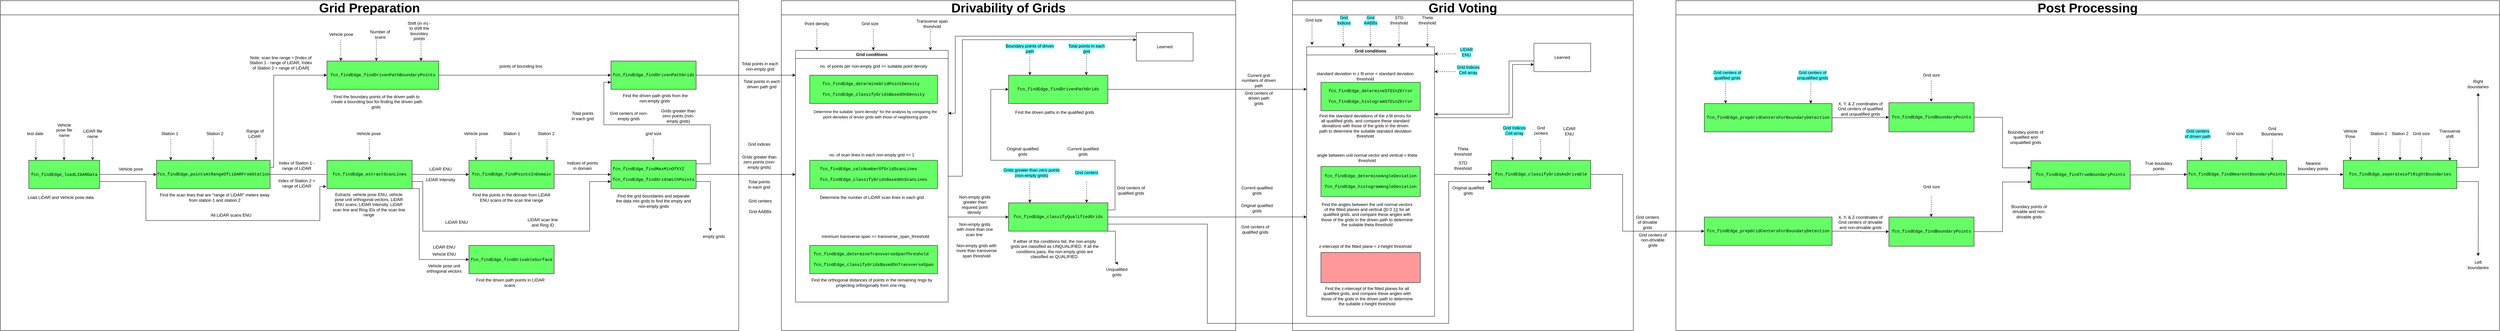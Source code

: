 <mxfile version="24.4.6" type="device">
  <diagram name="Page-1" id="1t3EqyHOZMW7sC0uhStz">
    <mxGraphModel dx="2032" dy="1048" grid="1" gridSize="10" guides="1" tooltips="1" connect="1" arrows="1" fold="1" page="1" pageScale="1" pageWidth="850" pageHeight="1100" math="0" shadow="0">
      <root>
        <mxCell id="0" />
        <mxCell id="1" parent="0" />
        <mxCell id="srokErgthjkjzXlaEye1-38" style="edgeStyle=orthogonalEdgeStyle;rounded=0;orthogonalLoop=1;jettySize=auto;html=1;exitX=1;exitY=0.5;exitDx=0;exitDy=0;" edge="1" parent="1" source="srokErgthjkjzXlaEye1-19" target="srokErgthjkjzXlaEye1-29">
          <mxGeometry relative="1" as="geometry" />
        </mxCell>
        <mxCell id="srokErgthjkjzXlaEye1-19" value="&lt;span style=&quot;font-family: Menlo, Monaco, Consolas, &amp;quot;Courier New&amp;quot;, monospace; text-align: start; white-space: pre;&quot;&gt;&lt;font style=&quot;font-size: 12px;&quot;&gt;fcn_findEdge_loadLIDARData&lt;/font&gt;&lt;/span&gt;" style="rounded=0;whiteSpace=wrap;html=1;fillColor=#66FF66;" vertex="1" parent="1">
          <mxGeometry x="120" y="480" width="200" height="80" as="geometry" />
        </mxCell>
        <mxCell id="srokErgthjkjzXlaEye1-20" value="" style="html=1;labelBackgroundColor=#ffffff;startArrow=none;startFill=0;startSize=6;endArrow=classic;endFill=1;endSize=6;jettySize=auto;orthogonalLoop=1;strokeWidth=1;dashed=1;fontSize=14;rounded=0;entryX=0.5;entryY=0;entryDx=0;entryDy=0;" edge="1" parent="1">
          <mxGeometry width="60" height="60" relative="1" as="geometry">
            <mxPoint x="219.5" y="420" as="sourcePoint" />
            <mxPoint x="219.5" y="480" as="targetPoint" />
          </mxGeometry>
        </mxCell>
        <mxCell id="srokErgthjkjzXlaEye1-21" value="test date&amp;nbsp;" style="text;html=1;align=center;verticalAlign=middle;whiteSpace=wrap;rounded=0;" vertex="1" parent="1">
          <mxGeometry x="110" y="390" width="60" height="30" as="geometry" />
        </mxCell>
        <mxCell id="srokErgthjkjzXlaEye1-22" value="" style="html=1;labelBackgroundColor=#ffffff;startArrow=none;startFill=0;startSize=6;endArrow=classic;endFill=1;endSize=6;jettySize=auto;orthogonalLoop=1;strokeWidth=1;dashed=1;fontSize=14;rounded=0;entryX=0.5;entryY=0;entryDx=0;entryDy=0;" edge="1" parent="1">
          <mxGeometry width="60" height="60" relative="1" as="geometry">
            <mxPoint x="300" y="420" as="sourcePoint" />
            <mxPoint x="300" y="480" as="targetPoint" />
          </mxGeometry>
        </mxCell>
        <mxCell id="srokErgthjkjzXlaEye1-23" value="" style="html=1;labelBackgroundColor=#ffffff;startArrow=none;startFill=0;startSize=6;endArrow=classic;endFill=1;endSize=6;jettySize=auto;orthogonalLoop=1;strokeWidth=1;dashed=1;fontSize=14;rounded=0;entryX=0.5;entryY=0;entryDx=0;entryDy=0;" edge="1" parent="1">
          <mxGeometry width="60" height="60" relative="1" as="geometry">
            <mxPoint x="140" y="420" as="sourcePoint" />
            <mxPoint x="140" y="480" as="targetPoint" />
          </mxGeometry>
        </mxCell>
        <mxCell id="srokErgthjkjzXlaEye1-24" value="Vehicle pose file name" style="text;html=1;align=center;verticalAlign=middle;whiteSpace=wrap;rounded=0;" vertex="1" parent="1">
          <mxGeometry x="190" y="380" width="60" height="30" as="geometry" />
        </mxCell>
        <mxCell id="srokErgthjkjzXlaEye1-25" value="LiDAR file name" style="text;html=1;align=center;verticalAlign=middle;whiteSpace=wrap;rounded=0;" vertex="1" parent="1">
          <mxGeometry x="270" y="390" width="60" height="30" as="geometry" />
        </mxCell>
        <mxCell id="srokErgthjkjzXlaEye1-47" style="edgeStyle=orthogonalEdgeStyle;rounded=0;orthogonalLoop=1;jettySize=auto;html=1;exitX=1;exitY=0.5;exitDx=0;exitDy=0;" edge="1" parent="1" source="srokErgthjkjzXlaEye1-29">
          <mxGeometry relative="1" as="geometry">
            <mxPoint x="1040" y="520" as="targetPoint" />
          </mxGeometry>
        </mxCell>
        <mxCell id="srokErgthjkjzXlaEye1-29" value="&lt;div style=&quot;padding: 30px; text-align: start;&quot; class=&quot;rtcContent&quot;&gt;&lt;div style=&quot;font-family: Menlo, Monaco, Consolas, &amp;quot;Courier New&amp;quot;, monospace;&quot; class=&quot;lineNode&quot;&gt;&lt;span style=&quot;white-space: pre;&quot;&gt;&lt;font style=&quot;font-size: 12px;&quot;&gt;fcn_findEdge_pointsAtRangeOfLiDARFromStation&lt;/font&gt;&lt;/span&gt;&lt;/div&gt;&lt;/div&gt;" style="rounded=0;whiteSpace=wrap;html=1;fillColor=#66FF66;" vertex="1" parent="1">
          <mxGeometry x="480" y="480" width="320" height="80" as="geometry" />
        </mxCell>
        <mxCell id="srokErgthjkjzXlaEye1-31" value="Load LiDAR and Vehicle pose data" style="text;html=1;align=center;verticalAlign=middle;whiteSpace=wrap;rounded=0;" vertex="1" parent="1">
          <mxGeometry x="100" y="570" width="220" height="30" as="geometry" />
        </mxCell>
        <mxCell id="srokErgthjkjzXlaEye1-35" value="Find the scan lines that are &quot;range of LiDAR&quot; meters away from station 1 and station 2" style="text;html=1;align=center;verticalAlign=middle;whiteSpace=wrap;rounded=0;" vertex="1" parent="1">
          <mxGeometry x="484" y="570" width="320" height="30" as="geometry" />
        </mxCell>
        <mxCell id="srokErgthjkjzXlaEye1-39" value="Vehicle pose" style="text;html=1;align=center;verticalAlign=middle;whiteSpace=wrap;rounded=0;" vertex="1" parent="1">
          <mxGeometry x="370" y="490" width="75" height="30" as="geometry" />
        </mxCell>
        <mxCell id="srokErgthjkjzXlaEye1-41" value="" style="html=1;labelBackgroundColor=#ffffff;startArrow=none;startFill=0;startSize=6;endArrow=classic;endFill=1;endSize=6;jettySize=auto;orthogonalLoop=1;strokeWidth=1;dashed=1;fontSize=14;rounded=0;entryX=0.5;entryY=0;entryDx=0;entryDy=0;" edge="1" parent="1">
          <mxGeometry width="60" height="60" relative="1" as="geometry">
            <mxPoint x="520" y="420" as="sourcePoint" />
            <mxPoint x="520" y="480" as="targetPoint" />
          </mxGeometry>
        </mxCell>
        <mxCell id="srokErgthjkjzXlaEye1-42" value="Station 1" style="text;html=1;align=center;verticalAlign=middle;whiteSpace=wrap;rounded=0;" vertex="1" parent="1">
          <mxGeometry x="480" y="390" width="75" height="30" as="geometry" />
        </mxCell>
        <mxCell id="srokErgthjkjzXlaEye1-43" value="" style="html=1;labelBackgroundColor=#ffffff;startArrow=none;startFill=0;startSize=6;endArrow=classic;endFill=1;endSize=6;jettySize=auto;orthogonalLoop=1;strokeWidth=1;dashed=1;fontSize=14;rounded=0;entryX=0.5;entryY=0;entryDx=0;entryDy=0;" edge="1" parent="1">
          <mxGeometry width="60" height="60" relative="1" as="geometry">
            <mxPoint x="640" y="420" as="sourcePoint" />
            <mxPoint x="640" y="480" as="targetPoint" />
          </mxGeometry>
        </mxCell>
        <mxCell id="srokErgthjkjzXlaEye1-44" value="Station 2" style="text;html=1;align=center;verticalAlign=middle;whiteSpace=wrap;rounded=0;" vertex="1" parent="1">
          <mxGeometry x="606.5" y="390" width="75" height="30" as="geometry" />
        </mxCell>
        <mxCell id="srokErgthjkjzXlaEye1-45" value="" style="html=1;labelBackgroundColor=#ffffff;startArrow=none;startFill=0;startSize=6;endArrow=classic;endFill=1;endSize=6;jettySize=auto;orthogonalLoop=1;strokeWidth=1;dashed=1;fontSize=14;rounded=0;entryX=0.5;entryY=0;entryDx=0;entryDy=0;" edge="1" parent="1">
          <mxGeometry width="60" height="60" relative="1" as="geometry">
            <mxPoint x="760" y="420" as="sourcePoint" />
            <mxPoint x="760" y="480" as="targetPoint" />
          </mxGeometry>
        </mxCell>
        <mxCell id="srokErgthjkjzXlaEye1-46" value="Range of LiDAR&amp;nbsp;" style="text;html=1;align=center;verticalAlign=middle;whiteSpace=wrap;rounded=0;" vertex="1" parent="1">
          <mxGeometry x="720" y="390" width="75" height="30" as="geometry" />
        </mxCell>
        <mxCell id="srokErgthjkjzXlaEye1-48" value="Index of Station 1 - range of LiDAR" style="text;html=1;align=center;verticalAlign=middle;whiteSpace=wrap;rounded=0;" vertex="1" parent="1">
          <mxGeometry x="820" y="480" width="110" height="30" as="geometry" />
        </mxCell>
        <mxCell id="srokErgthjkjzXlaEye1-49" value="Index of Station 2 + range of LiDAR" style="text;html=1;align=center;verticalAlign=middle;whiteSpace=wrap;rounded=0;" vertex="1" parent="1">
          <mxGeometry x="820" y="530" width="110" height="30" as="geometry" />
        </mxCell>
        <mxCell id="srokErgthjkjzXlaEye1-69" style="edgeStyle=orthogonalEdgeStyle;rounded=0;orthogonalLoop=1;jettySize=auto;html=1;exitX=1;exitY=0.5;exitDx=0;exitDy=0;" edge="1" parent="1" source="srokErgthjkjzXlaEye1-50" target="srokErgthjkjzXlaEye1-61">
          <mxGeometry relative="1" as="geometry" />
        </mxCell>
        <mxCell id="srokErgthjkjzXlaEye1-78" style="edgeStyle=orthogonalEdgeStyle;rounded=0;orthogonalLoop=1;jettySize=auto;html=1;exitX=1;exitY=0.25;exitDx=0;exitDy=0;entryX=0;entryY=0.5;entryDx=0;entryDy=0;" edge="1" parent="1">
          <mxGeometry relative="1" as="geometry">
            <mxPoint x="800" y="500" as="sourcePoint" />
            <mxPoint x="960" y="240" as="targetPoint" />
            <Array as="points">
              <mxPoint x="810" y="500" />
              <mxPoint x="810" y="240" />
            </Array>
          </mxGeometry>
        </mxCell>
        <mxCell id="srokErgthjkjzXlaEye1-108" style="edgeStyle=orthogonalEdgeStyle;rounded=0;orthogonalLoop=1;jettySize=auto;html=1;exitX=1;exitY=0.75;exitDx=0;exitDy=0;entryX=0;entryY=0.5;entryDx=0;entryDy=0;" edge="1" parent="1" source="srokErgthjkjzXlaEye1-50">
          <mxGeometry relative="1" as="geometry">
            <mxPoint x="1360" y="760" as="targetPoint" />
            <Array as="points">
              <mxPoint x="1200" y="560" />
              <mxPoint x="1220" y="560" />
              <mxPoint x="1220" y="760" />
            </Array>
          </mxGeometry>
        </mxCell>
        <mxCell id="srokErgthjkjzXlaEye1-125" style="edgeStyle=orthogonalEdgeStyle;rounded=0;orthogonalLoop=1;jettySize=auto;html=1;exitX=1;exitY=0.75;exitDx=0;exitDy=0;entryX=0;entryY=0.75;entryDx=0;entryDy=0;" edge="1" parent="1" source="srokErgthjkjzXlaEye1-50" target="srokErgthjkjzXlaEye1-120">
          <mxGeometry relative="1" as="geometry">
            <Array as="points">
              <mxPoint x="1230" y="540" />
              <mxPoint x="1230" y="680" />
              <mxPoint x="1700" y="680" />
              <mxPoint x="1700" y="540" />
            </Array>
          </mxGeometry>
        </mxCell>
        <mxCell id="srokErgthjkjzXlaEye1-50" value="&lt;div style=&quot;padding: 30px; text-align: start;&quot; class=&quot;rtcContent&quot;&gt;&lt;div style=&quot;font-family: Menlo, Monaco, Consolas, &amp;quot;Courier New&amp;quot;, monospace;&quot; class=&quot;lineNode&quot;&gt;&lt;span style=&quot;white-space: pre;&quot;&gt;&lt;font style=&quot;font-size: 12px;&quot;&gt;fcn_findEdge_extractScanLines&lt;/font&gt;&lt;/span&gt;&lt;/div&gt;&lt;/div&gt;" style="rounded=0;whiteSpace=wrap;html=1;fillColor=#66FF66;" vertex="1" parent="1">
          <mxGeometry x="960" y="480" width="240" height="80" as="geometry" />
        </mxCell>
        <mxCell id="srokErgthjkjzXlaEye1-56" style="edgeStyle=orthogonalEdgeStyle;rounded=0;orthogonalLoop=1;jettySize=auto;html=1;exitX=1;exitY=0.75;exitDx=0;exitDy=0;entryX=-0.008;entryY=0.925;entryDx=0;entryDy=0;entryPerimeter=0;" edge="1" parent="1" source="srokErgthjkjzXlaEye1-19" target="srokErgthjkjzXlaEye1-50">
          <mxGeometry relative="1" as="geometry">
            <Array as="points">
              <mxPoint x="450" y="540" />
              <mxPoint x="450" y="650" />
              <mxPoint x="940" y="650" />
              <mxPoint x="940" y="554" />
            </Array>
          </mxGeometry>
        </mxCell>
        <mxCell id="srokErgthjkjzXlaEye1-57" value="All LiDAR scans ENU" style="text;html=1;align=center;verticalAlign=middle;whiteSpace=wrap;rounded=0;" vertex="1" parent="1">
          <mxGeometry x="620" y="620" width="140" height="30" as="geometry" />
        </mxCell>
        <mxCell id="srokErgthjkjzXlaEye1-58" value="" style="html=1;labelBackgroundColor=#ffffff;startArrow=none;startFill=0;startSize=6;endArrow=classic;endFill=1;endSize=6;jettySize=auto;orthogonalLoop=1;strokeWidth=1;dashed=1;fontSize=14;rounded=0;entryX=0.5;entryY=0;entryDx=0;entryDy=0;" edge="1" parent="1">
          <mxGeometry width="60" height="60" relative="1" as="geometry">
            <mxPoint x="1079.5" y="420" as="sourcePoint" />
            <mxPoint x="1079.5" y="480" as="targetPoint" />
          </mxGeometry>
        </mxCell>
        <mxCell id="srokErgthjkjzXlaEye1-59" value="Vehicle pose" style="text;html=1;align=center;verticalAlign=middle;whiteSpace=wrap;rounded=0;" vertex="1" parent="1">
          <mxGeometry x="1040" y="390" width="75" height="30" as="geometry" />
        </mxCell>
        <mxCell id="srokErgthjkjzXlaEye1-123" style="edgeStyle=orthogonalEdgeStyle;rounded=0;orthogonalLoop=1;jettySize=auto;html=1;exitX=1;exitY=0.5;exitDx=0;exitDy=0;entryX=0;entryY=0.5;entryDx=0;entryDy=0;" edge="1" parent="1" source="srokErgthjkjzXlaEye1-61" target="srokErgthjkjzXlaEye1-120">
          <mxGeometry relative="1" as="geometry" />
        </mxCell>
        <mxCell id="srokErgthjkjzXlaEye1-61" value="&lt;div style=&quot;padding: 30px; text-align: start;&quot; class=&quot;rtcContent&quot;&gt;&lt;div style=&quot;font-family: Menlo, Monaco, Consolas, &amp;quot;Courier New&amp;quot;, monospace;&quot; class=&quot;lineNode&quot;&gt;&lt;div style=&quot;padding: 30px;&quot; class=&quot;rtcContent&quot;&gt;&lt;div style=&quot;&quot; class=&quot;lineNode&quot;&gt;&lt;span style=&quot;white-space: pre;&quot;&gt;&lt;font style=&quot;font-size: 12px;&quot;&gt;fcn_findEdge_findPointsInDomain&lt;/font&gt;&lt;/span&gt;&lt;/div&gt;&lt;/div&gt;&lt;/div&gt;&lt;/div&gt;" style="rounded=0;whiteSpace=wrap;html=1;fillColor=#66FF66;" vertex="1" parent="1">
          <mxGeometry x="1360" y="480" width="240" height="80" as="geometry" />
        </mxCell>
        <mxCell id="srokErgthjkjzXlaEye1-65" value="" style="html=1;labelBackgroundColor=#ffffff;startArrow=none;startFill=0;startSize=6;endArrow=classic;endFill=1;endSize=6;jettySize=auto;orthogonalLoop=1;strokeWidth=1;dashed=1;fontSize=14;rounded=0;entryX=0.5;entryY=0;entryDx=0;entryDy=0;" edge="1" parent="1">
          <mxGeometry width="60" height="60" relative="1" as="geometry">
            <mxPoint x="1478.46" y="420" as="sourcePoint" />
            <mxPoint x="1478.46" y="480" as="targetPoint" />
          </mxGeometry>
        </mxCell>
        <mxCell id="srokErgthjkjzXlaEye1-66" value="Station 1" style="text;html=1;align=center;verticalAlign=middle;whiteSpace=wrap;rounded=0;" vertex="1" parent="1">
          <mxGeometry x="1442.5" y="390" width="75" height="30" as="geometry" />
        </mxCell>
        <mxCell id="srokErgthjkjzXlaEye1-67" value="" style="html=1;labelBackgroundColor=#ffffff;startArrow=none;startFill=0;startSize=6;endArrow=classic;endFill=1;endSize=6;jettySize=auto;orthogonalLoop=1;strokeWidth=1;dashed=1;fontSize=14;rounded=0;entryX=0.5;entryY=0;entryDx=0;entryDy=0;" edge="1" parent="1">
          <mxGeometry width="60" height="60" relative="1" as="geometry">
            <mxPoint x="1580" y="420" as="sourcePoint" />
            <mxPoint x="1580" y="480" as="targetPoint" />
          </mxGeometry>
        </mxCell>
        <mxCell id="srokErgthjkjzXlaEye1-68" value="Station 2" style="text;html=1;align=center;verticalAlign=middle;whiteSpace=wrap;rounded=0;" vertex="1" parent="1">
          <mxGeometry x="1540" y="390" width="75" height="30" as="geometry" />
        </mxCell>
        <mxCell id="srokErgthjkjzXlaEye1-70" value="Extracts&amp;nbsp; vehicle pose ENU, vehicle pose unit orthogonal vectors, LiDAR ENU scans, LiDAR Intensity, LiDAR scan line and Ring IDs&amp;nbsp;of the scan line range" style="text;html=1;align=center;verticalAlign=middle;whiteSpace=wrap;rounded=0;" vertex="1" parent="1">
          <mxGeometry x="967.5" y="550" width="220" height="110" as="geometry" />
        </mxCell>
        <mxCell id="srokErgthjkjzXlaEye1-71" value="Note: scan line range = [Index of Station 1 - range of LiDAR, Index of Station 2 + range of LiDAR]" style="text;html=1;align=center;verticalAlign=middle;whiteSpace=wrap;rounded=0;" vertex="1" parent="1">
          <mxGeometry x="740" y="140" width="180" height="130" as="geometry" />
        </mxCell>
        <mxCell id="srokErgthjkjzXlaEye1-74" value="" style="html=1;labelBackgroundColor=#ffffff;startArrow=none;startFill=0;startSize=6;endArrow=classic;endFill=1;endSize=6;jettySize=auto;orthogonalLoop=1;strokeWidth=1;dashed=1;fontSize=14;rounded=0;entryX=0.5;entryY=0;entryDx=0;entryDy=0;" edge="1" parent="1">
          <mxGeometry width="60" height="60" relative="1" as="geometry">
            <mxPoint x="1380" y="420" as="sourcePoint" />
            <mxPoint x="1380" y="480" as="targetPoint" />
          </mxGeometry>
        </mxCell>
        <mxCell id="srokErgthjkjzXlaEye1-75" value="Vehicle pose" style="text;html=1;align=center;verticalAlign=middle;whiteSpace=wrap;rounded=0;" vertex="1" parent="1">
          <mxGeometry x="1340" y="390" width="80" height="30" as="geometry" />
        </mxCell>
        <mxCell id="srokErgthjkjzXlaEye1-141" style="edgeStyle=orthogonalEdgeStyle;rounded=0;orthogonalLoop=1;jettySize=auto;html=1;exitX=1;exitY=0.5;exitDx=0;exitDy=0;entryX=0;entryY=0.5;entryDx=0;entryDy=0;" edge="1" parent="1" source="srokErgthjkjzXlaEye1-77" target="srokErgthjkjzXlaEye1-131">
          <mxGeometry relative="1" as="geometry" />
        </mxCell>
        <mxCell id="srokErgthjkjzXlaEye1-77" value="&lt;div style=&quot;padding: 30px; text-align: start;&quot; class=&quot;rtcContent&quot;&gt;&lt;div style=&quot;font-family: Menlo, Monaco, Consolas, &amp;quot;Courier New&amp;quot;, monospace;&quot; class=&quot;lineNode&quot;&gt;&lt;div style=&quot;padding: 30px;&quot; class=&quot;rtcContent&quot;&gt;&lt;div style=&quot;&quot; class=&quot;lineNode&quot;&gt;&lt;div style=&quot;padding: 30px;&quot; class=&quot;rtcContent&quot;&gt;&lt;div style=&quot;&quot; class=&quot;lineNode&quot;&gt;&lt;div style=&quot;padding: 30px;&quot; class=&quot;rtcContent&quot;&gt;&lt;div style=&quot;&quot; class=&quot;lineNode&quot;&gt;&lt;span style=&quot;white-space: pre;&quot;&gt;&lt;font style=&quot;font-size: 12px;&quot;&gt;fcn_findEdge_findDrivenPathBoundaryPoints&lt;/font&gt;&lt;/span&gt;&lt;/div&gt;&lt;/div&gt;&lt;/div&gt;&lt;/div&gt;&lt;/div&gt;&lt;/div&gt;&lt;/div&gt;&lt;/div&gt;" style="rounded=0;whiteSpace=wrap;html=1;fillColor=#66FF66;" vertex="1" parent="1">
          <mxGeometry x="960" y="200" width="315" height="80" as="geometry" />
        </mxCell>
        <mxCell id="srokErgthjkjzXlaEye1-79" value="&amp;nbsp;Find the driven path points in LIDAR scans" style="text;html=1;align=center;verticalAlign=middle;whiteSpace=wrap;rounded=0;" vertex="1" parent="1">
          <mxGeometry x="1360" y="810" width="230" height="30" as="geometry" />
        </mxCell>
        <mxCell id="srokErgthjkjzXlaEye1-80" value="Find the points in the domain from LiDAR ENU scans of the scan line range" style="text;html=1;align=center;verticalAlign=middle;whiteSpace=wrap;rounded=0;" vertex="1" parent="1">
          <mxGeometry x="1360" y="570" width="240" height="30" as="geometry" />
        </mxCell>
        <mxCell id="srokErgthjkjzXlaEye1-81" value="Find the boundary points of the driven path to create a bounding box for finding the driven path grids&amp;nbsp;" style="text;html=1;align=center;verticalAlign=middle;whiteSpace=wrap;rounded=0;" vertex="1" parent="1">
          <mxGeometry x="970" y="300" width="260" height="30" as="geometry" />
        </mxCell>
        <mxCell id="srokErgthjkjzXlaEye1-82" value="" style="html=1;labelBackgroundColor=#ffffff;startArrow=none;startFill=0;startSize=6;endArrow=classic;endFill=1;endSize=6;jettySize=auto;orthogonalLoop=1;strokeWidth=1;dashed=1;fontSize=14;rounded=0;entryX=0.5;entryY=0;entryDx=0;entryDy=0;" edge="1" parent="1">
          <mxGeometry width="60" height="60" relative="1" as="geometry">
            <mxPoint x="999" y="140" as="sourcePoint" />
            <mxPoint x="999" y="200" as="targetPoint" />
          </mxGeometry>
        </mxCell>
        <mxCell id="srokErgthjkjzXlaEye1-83" value="Vehicle pose" style="text;html=1;align=center;verticalAlign=middle;whiteSpace=wrap;rounded=0;" vertex="1" parent="1">
          <mxGeometry x="960" y="110" width="80" height="30" as="geometry" />
        </mxCell>
        <mxCell id="srokErgthjkjzXlaEye1-87" value="" style="html=1;labelBackgroundColor=#ffffff;startArrow=none;startFill=0;startSize=6;endArrow=classic;endFill=1;endSize=6;jettySize=auto;orthogonalLoop=1;strokeWidth=1;dashed=1;fontSize=14;rounded=0;entryX=0.5;entryY=0;entryDx=0;entryDy=0;" edge="1" parent="1">
          <mxGeometry width="60" height="60" relative="1" as="geometry">
            <mxPoint x="1099.23" y="140" as="sourcePoint" />
            <mxPoint x="1099.23" y="200" as="targetPoint" />
          </mxGeometry>
        </mxCell>
        <mxCell id="srokErgthjkjzXlaEye1-88" value="Number of scans" style="text;html=1;align=center;verticalAlign=middle;whiteSpace=wrap;rounded=0;" vertex="1" parent="1">
          <mxGeometry x="1070" y="110" width="80" height="30" as="geometry" />
        </mxCell>
        <mxCell id="srokErgthjkjzXlaEye1-89" value="" style="html=1;labelBackgroundColor=#ffffff;startArrow=none;startFill=0;startSize=6;endArrow=classic;endFill=1;endSize=6;jettySize=auto;orthogonalLoop=1;strokeWidth=1;dashed=1;fontSize=14;rounded=0;entryX=0.5;entryY=0;entryDx=0;entryDy=0;" edge="1" parent="1">
          <mxGeometry width="60" height="60" relative="1" as="geometry">
            <mxPoint x="1225" y="140" as="sourcePoint" />
            <mxPoint x="1225" y="200" as="targetPoint" />
          </mxGeometry>
        </mxCell>
        <mxCell id="srokErgthjkjzXlaEye1-90" value="Shift (in m) - to shift the boundary points" style="text;html=1;align=center;verticalAlign=middle;whiteSpace=wrap;rounded=0;" vertex="1" parent="1">
          <mxGeometry x="1180" y="100" width="80" height="30" as="geometry" />
        </mxCell>
        <mxCell id="srokErgthjkjzXlaEye1-101" value="LiDAR ENU" style="text;html=1;align=center;verticalAlign=middle;whiteSpace=wrap;rounded=0;" vertex="1" parent="1">
          <mxGeometry x="1230" y="490" width="100" height="30" as="geometry" />
        </mxCell>
        <mxCell id="srokErgthjkjzXlaEye1-102" value="LiDAR Intensity" style="text;html=1;align=center;verticalAlign=middle;whiteSpace=wrap;rounded=0;" vertex="1" parent="1">
          <mxGeometry x="1230" y="520" width="100" height="30" as="geometry" />
        </mxCell>
        <mxCell id="srokErgthjkjzXlaEye1-109" value="LiDAR ENU" style="text;html=1;align=center;verticalAlign=middle;whiteSpace=wrap;rounded=0;" vertex="1" parent="1">
          <mxGeometry x="1240" y="710" width="100" height="30" as="geometry" />
        </mxCell>
        <mxCell id="srokErgthjkjzXlaEye1-110" value="Vehicle pose unit orthogonal vectors" style="text;html=1;align=center;verticalAlign=middle;whiteSpace=wrap;rounded=0;" vertex="1" parent="1">
          <mxGeometry x="1225" y="770" width="130" height="30" as="geometry" />
        </mxCell>
        <mxCell id="srokErgthjkjzXlaEye1-111" value="Vehicle ENU" style="text;html=1;align=center;verticalAlign=middle;whiteSpace=wrap;rounded=0;" vertex="1" parent="1">
          <mxGeometry x="1240" y="730" width="100" height="30" as="geometry" />
        </mxCell>
        <mxCell id="srokErgthjkjzXlaEye1-119" value="&lt;span style=&quot;font-family: Menlo, Monaco, Consolas, &amp;quot;Courier New&amp;quot;, monospace; text-align: start; white-space: pre;&quot;&gt;fcn_findEdge_findDrivableSurface&lt;/span&gt;" style="rounded=0;whiteSpace=wrap;html=1;fillColor=#66FF66;" vertex="1" parent="1">
          <mxGeometry x="1360" y="720" width="240" height="80" as="geometry" />
        </mxCell>
        <mxCell id="srokErgthjkjzXlaEye1-140" style="edgeStyle=orthogonalEdgeStyle;rounded=0;orthogonalLoop=1;jettySize=auto;html=1;exitX=1;exitY=0;exitDx=0;exitDy=0;entryX=0;entryY=0.75;entryDx=0;entryDy=0;" edge="1" parent="1" source="srokErgthjkjzXlaEye1-120" target="srokErgthjkjzXlaEye1-131">
          <mxGeometry relative="1" as="geometry">
            <Array as="points">
              <mxPoint x="2000" y="490" />
              <mxPoint x="2040" y="490" />
              <mxPoint x="2040" y="380" />
              <mxPoint x="1740" y="380" />
              <mxPoint x="1740" y="260" />
            </Array>
          </mxGeometry>
        </mxCell>
        <mxCell id="srokErgthjkjzXlaEye1-150" style="edgeStyle=orthogonalEdgeStyle;rounded=0;orthogonalLoop=1;jettySize=auto;html=1;exitX=1;exitY=0.75;exitDx=0;exitDy=0;" edge="1" parent="1" source="srokErgthjkjzXlaEye1-120">
          <mxGeometry relative="1" as="geometry">
            <mxPoint x="2040" y="680" as="targetPoint" />
          </mxGeometry>
        </mxCell>
        <mxCell id="srokErgthjkjzXlaEye1-169" style="edgeStyle=orthogonalEdgeStyle;rounded=0;orthogonalLoop=1;jettySize=auto;html=1;exitX=1;exitY=0.5;exitDx=0;exitDy=0;" edge="1" parent="1" source="srokErgthjkjzXlaEye1-120">
          <mxGeometry relative="1" as="geometry">
            <mxPoint x="2280" y="520" as="targetPoint" />
          </mxGeometry>
        </mxCell>
        <mxCell id="srokErgthjkjzXlaEye1-120" value="&lt;div style=&quot;padding: 30px; text-align: start;&quot; class=&quot;rtcContent&quot;&gt;&lt;div style=&quot;font-family: Menlo, Monaco, Consolas, &amp;quot;Courier New&amp;quot;, monospace;&quot; class=&quot;lineNode&quot;&gt;&lt;span style=&quot;white-space: pre; background-color: initial;&quot;&gt;&lt;font style=&quot;font-size: 12px;&quot;&gt;fcn_findEdge_findMaxMinOfXYZ&lt;/font&gt;&lt;/span&gt;&lt;/div&gt;&lt;div style=&quot;font-size: 13px; font-family: Menlo, Monaco, Consolas, &amp;quot;Courier New&amp;quot;, monospace;&quot; class=&quot;lineNode&quot;&gt;&lt;span style=&quot;white-space: pre; background-color: initial;&quot;&gt;&lt;br&gt;&lt;/span&gt;&lt;/div&gt;&lt;div style=&quot;font-family: Menlo, Monaco, Consolas, &amp;quot;Courier New&amp;quot;, monospace;&quot; class=&quot;lineNode&quot;&gt;&lt;span style=&quot;white-space: pre;&quot;&gt;&lt;font style=&quot;font-size: 12px;&quot;&gt;fcn_findEdge_findGridsWithPoints&lt;/font&gt;&lt;/span&gt;&lt;/div&gt;&lt;/div&gt;" style="rounded=0;whiteSpace=wrap;html=1;fillColor=#66FF66;" vertex="1" parent="1">
          <mxGeometry x="1760" y="480" width="240" height="80" as="geometry" />
        </mxCell>
        <mxCell id="srokErgthjkjzXlaEye1-121" value="Find the grid boundaries and separate the data into grids to find the empty and non-empty grids" style="text;html=1;align=center;verticalAlign=middle;whiteSpace=wrap;rounded=0;" vertex="1" parent="1">
          <mxGeometry x="1770" y="580" width="220" height="30" as="geometry" />
        </mxCell>
        <mxCell id="srokErgthjkjzXlaEye1-124" value="Indices of points in domain" style="text;html=1;align=center;verticalAlign=middle;whiteSpace=wrap;rounded=0;" vertex="1" parent="1">
          <mxGeometry x="1630" y="480" width="100" height="30" as="geometry" />
        </mxCell>
        <mxCell id="srokErgthjkjzXlaEye1-126" value="LiDAR ENU" style="text;html=1;align=center;verticalAlign=middle;whiteSpace=wrap;rounded=0;" vertex="1" parent="1">
          <mxGeometry x="1275" y="640" width="100" height="30" as="geometry" />
        </mxCell>
        <mxCell id="srokErgthjkjzXlaEye1-127" value="LiDAR scan line and Ring ID" style="text;html=1;align=center;verticalAlign=middle;whiteSpace=wrap;rounded=0;" vertex="1" parent="1">
          <mxGeometry x="1517.5" y="640" width="100" height="30" as="geometry" />
        </mxCell>
        <mxCell id="srokErgthjkjzXlaEye1-128" value="" style="html=1;labelBackgroundColor=#ffffff;startArrow=none;startFill=0;startSize=6;endArrow=classic;endFill=1;endSize=6;jettySize=auto;orthogonalLoop=1;strokeWidth=1;dashed=1;fontSize=14;rounded=0;entryX=0.5;entryY=0;entryDx=0;entryDy=0;" edge="1" parent="1">
          <mxGeometry width="60" height="60" relative="1" as="geometry">
            <mxPoint x="1879.29" y="420" as="sourcePoint" />
            <mxPoint x="1879.29" y="480" as="targetPoint" />
          </mxGeometry>
        </mxCell>
        <mxCell id="srokErgthjkjzXlaEye1-129" value="grid size" style="text;html=1;align=center;verticalAlign=middle;whiteSpace=wrap;rounded=0;" vertex="1" parent="1">
          <mxGeometry x="1850" y="390" width="60" height="30" as="geometry" />
        </mxCell>
        <mxCell id="srokErgthjkjzXlaEye1-175" style="edgeStyle=orthogonalEdgeStyle;rounded=0;orthogonalLoop=1;jettySize=auto;html=1;exitX=1;exitY=0.5;exitDx=0;exitDy=0;" edge="1" parent="1" source="srokErgthjkjzXlaEye1-131">
          <mxGeometry relative="1" as="geometry">
            <mxPoint x="2280" y="240" as="targetPoint" />
          </mxGeometry>
        </mxCell>
        <mxCell id="srokErgthjkjzXlaEye1-131" value="&lt;div style=&quot;padding: 30px; text-align: start;&quot; class=&quot;rtcContent&quot;&gt;&lt;div style=&quot;font-family: Menlo, Monaco, Consolas, &amp;quot;Courier New&amp;quot;, monospace;&quot; class=&quot;lineNode&quot;&gt;&lt;span style=&quot;white-space: pre;&quot;&gt;&lt;font style=&quot;font-size: 12px;&quot;&gt;fcn_findEdge_findDrivenPathGrids&lt;/font&gt;&lt;/span&gt;&lt;/div&gt;&lt;/div&gt;" style="rounded=0;whiteSpace=wrap;html=1;fillColor=#66FF66;" vertex="1" parent="1">
          <mxGeometry x="1760" y="200" width="240" height="80" as="geometry" />
        </mxCell>
        <mxCell id="srokErgthjkjzXlaEye1-133" value="Grids greater than zero points (non-empty grids)" style="text;html=1;align=center;verticalAlign=middle;whiteSpace=wrap;rounded=0;" vertex="1" parent="1">
          <mxGeometry x="1890" y="340" width="120" height="30" as="geometry" />
        </mxCell>
        <mxCell id="srokErgthjkjzXlaEye1-134" value="Grid centers of non-empty grids" style="text;html=1;align=center;verticalAlign=middle;whiteSpace=wrap;rounded=0;" vertex="1" parent="1">
          <mxGeometry x="1750" y="340" width="120" height="30" as="geometry" />
        </mxCell>
        <mxCell id="srokErgthjkjzXlaEye1-135" value="Total points in each grid" style="text;html=1;align=center;verticalAlign=middle;whiteSpace=wrap;rounded=0;" vertex="1" parent="1">
          <mxGeometry x="1642.5" y="340" width="75" height="30" as="geometry" />
        </mxCell>
        <mxCell id="srokErgthjkjzXlaEye1-137" value="points of bounding box" style="text;html=1;align=center;verticalAlign=middle;whiteSpace=wrap;rounded=0;" vertex="1" parent="1">
          <mxGeometry x="1375" y="200" width="262.5" height="30" as="geometry" />
        </mxCell>
        <mxCell id="srokErgthjkjzXlaEye1-143" value="Find the driven path grids from the non-empty grids&amp;nbsp;" style="text;html=1;align=center;verticalAlign=middle;whiteSpace=wrap;rounded=0;" vertex="1" parent="1">
          <mxGeometry x="1790" y="290" width="190" height="30" as="geometry" />
        </mxCell>
        <mxCell id="srokErgthjkjzXlaEye1-146" value="empty grids" style="text;html=1;align=center;verticalAlign=middle;whiteSpace=wrap;rounded=0;" vertex="1" parent="1">
          <mxGeometry x="2010" y="680" width="80" height="30" as="geometry" />
        </mxCell>
        <mxCell id="srokErgthjkjzXlaEye1-152" value="&lt;font style=&quot;font-size: 36px;&quot;&gt;Grid Preparation&lt;/font&gt;" style="swimlane;whiteSpace=wrap;html=1;startSize=40;" vertex="1" parent="1">
          <mxGeometry x="40" y="30" width="2080" height="930" as="geometry" />
        </mxCell>
        <mxCell id="srokErgthjkjzXlaEye1-156" value="&lt;div style=&quot;padding: 30px; text-align: start;&quot; class=&quot;rtcContent&quot;&gt;&lt;div style=&quot;font-family: Menlo, Monaco, Consolas, &amp;quot;Courier New&amp;quot;, monospace;&quot; class=&quot;lineNode&quot;&gt;&lt;span style=&quot;white-space: pre;&quot;&gt;&lt;font style=&quot;font-size: 12px;&quot;&gt;fcn_findEdge_calcNumberOfGridScanLines&lt;/font&gt;&lt;/span&gt;&lt;/div&gt;&lt;div style=&quot;font-size: 13px; font-family: Menlo, Monaco, Consolas, &amp;quot;Courier New&amp;quot;, monospace;&quot; class=&quot;lineNode&quot;&gt;&lt;span style=&quot;white-space: pre;&quot;&gt;&lt;br&gt;&lt;/span&gt;&lt;/div&gt;&lt;div style=&quot;font-family: Menlo, Monaco, Consolas, &amp;quot;Courier New&amp;quot;, monospace;&quot; class=&quot;lineNode&quot;&gt;&lt;span style=&quot;white-space: pre; background-color: initial;&quot;&gt;&lt;font style=&quot;font-size: 12px;&quot;&gt;fcn_findEdge_classifyGridsBasedOnScanLines&lt;/font&gt;&lt;/span&gt;&lt;/div&gt;&lt;/div&gt;" style="rounded=0;whiteSpace=wrap;html=1;fillColor=#66FF66;" vertex="1" parent="1">
          <mxGeometry x="2320" y="480" width="360" height="80" as="geometry" />
        </mxCell>
        <mxCell id="srokErgthjkjzXlaEye1-317" style="edgeStyle=orthogonalEdgeStyle;rounded=0;orthogonalLoop=1;jettySize=auto;html=1;exitX=1;exitY=0.5;exitDx=0;exitDy=0;entryX=0;entryY=0.5;entryDx=0;entryDy=0;" edge="1" parent="1" source="srokErgthjkjzXlaEye1-163" target="srokErgthjkjzXlaEye1-300">
          <mxGeometry relative="1" as="geometry">
            <Array as="points">
              <mxPoint x="4610" y="520" />
              <mxPoint x="4610" y="680" />
            </Array>
          </mxGeometry>
        </mxCell>
        <mxCell id="srokErgthjkjzXlaEye1-163" value="&lt;div style=&quot;padding: 30px; text-align: start;&quot; class=&quot;rtcContent&quot;&gt;&lt;div style=&quot;font-family: Menlo, Monaco, Consolas, &amp;quot;Courier New&amp;quot;, monospace;&quot; class=&quot;lineNode&quot;&gt;&lt;span style=&quot;white-space: pre;&quot;&gt;&lt;font style=&quot;font-size: 12px;&quot;&gt;fcn_findEdge_classifyGridsAsDrivable&lt;/font&gt;&lt;/span&gt;&lt;/div&gt;&lt;/div&gt;" style="rounded=0;whiteSpace=wrap;html=1;fillColor=#66FF66;" vertex="1" parent="1">
          <mxGeometry x="4240" y="480" width="280" height="80" as="geometry" />
        </mxCell>
        <mxCell id="srokErgthjkjzXlaEye1-305" style="edgeStyle=orthogonalEdgeStyle;rounded=0;orthogonalLoop=1;jettySize=auto;html=1;exitX=1;exitY=0.5;exitDx=0;exitDy=0;entryX=0;entryY=0.5;entryDx=0;entryDy=0;" edge="1" parent="1" source="srokErgthjkjzXlaEye1-164" target="srokErgthjkjzXlaEye1-165">
          <mxGeometry relative="1" as="geometry" />
        </mxCell>
        <mxCell id="srokErgthjkjzXlaEye1-164" value="&lt;div style=&quot;padding: 30px; text-align: start;&quot; class=&quot;rtcContent&quot;&gt;&lt;div style=&quot;font-family: Menlo, Monaco, Consolas, &amp;quot;Courier New&amp;quot;, monospace;&quot; class=&quot;lineNode&quot;&gt;&lt;span style=&quot;white-space: pre;&quot;&gt;&lt;font style=&quot;font-size: 12px;&quot;&gt;fcn_findEdge_prepGridCentersForBoundaryDetection&lt;/font&gt;&lt;/span&gt;&lt;/div&gt;&lt;/div&gt;" style="rounded=0;whiteSpace=wrap;html=1;fillColor=#66FF66;" vertex="1" parent="1">
          <mxGeometry x="4840" y="320" width="360" height="80" as="geometry" />
        </mxCell>
        <mxCell id="srokErgthjkjzXlaEye1-322" style="edgeStyle=orthogonalEdgeStyle;rounded=0;orthogonalLoop=1;jettySize=auto;html=1;exitX=1;exitY=0.5;exitDx=0;exitDy=0;entryX=0;entryY=0.25;entryDx=0;entryDy=0;" edge="1" parent="1" source="srokErgthjkjzXlaEye1-165" target="srokErgthjkjzXlaEye1-166">
          <mxGeometry relative="1" as="geometry" />
        </mxCell>
        <mxCell id="srokErgthjkjzXlaEye1-165" value="&lt;div style=&quot;padding: 30px; text-align: start;&quot; class=&quot;rtcContent&quot;&gt;&lt;div style=&quot;font-family: Menlo, Monaco, Consolas, &amp;quot;Courier New&amp;quot;, monospace;&quot; class=&quot;lineNode&quot;&gt;&lt;span style=&quot;white-space: pre;&quot;&gt;&lt;font style=&quot;font-size: 12px;&quot;&gt;fcn_findEdge_findBoundaryPoints&lt;/font&gt;&lt;/span&gt;&lt;/div&gt;&lt;/div&gt;" style="rounded=0;whiteSpace=wrap;html=1;fillColor=#66FF66;" vertex="1" parent="1">
          <mxGeometry x="5360" y="317.5" width="240" height="82.5" as="geometry" />
        </mxCell>
        <mxCell id="srokErgthjkjzXlaEye1-325" style="edgeStyle=orthogonalEdgeStyle;rounded=0;orthogonalLoop=1;jettySize=auto;html=1;exitX=1;exitY=0.5;exitDx=0;exitDy=0;" edge="1" parent="1" source="srokErgthjkjzXlaEye1-166" target="srokErgthjkjzXlaEye1-309">
          <mxGeometry relative="1" as="geometry" />
        </mxCell>
        <mxCell id="srokErgthjkjzXlaEye1-166" value="&lt;div style=&quot;padding: 30px; text-align: start;&quot; class=&quot;rtcContent&quot;&gt;&lt;div style=&quot;font-family: Menlo, Monaco, Consolas, &amp;quot;Courier New&amp;quot;, monospace;&quot; class=&quot;lineNode&quot;&gt;&lt;span style=&quot;white-space: pre;&quot;&gt;&lt;font style=&quot;font-size: 12px;&quot;&gt;fcn_findEdge_findTrueBoundaryPoints&lt;/font&gt;&lt;/span&gt;&lt;/div&gt;&lt;/div&gt;" style="rounded=0;whiteSpace=wrap;html=1;fillColor=#66FF66;" vertex="1" parent="1">
          <mxGeometry x="5760" y="481.25" width="280" height="80" as="geometry" />
        </mxCell>
        <mxCell id="srokErgthjkjzXlaEye1-354" style="edgeStyle=orthogonalEdgeStyle;rounded=0;orthogonalLoop=1;jettySize=auto;html=1;exitX=1;exitY=0.25;exitDx=0;exitDy=0;" edge="1" parent="1" source="srokErgthjkjzXlaEye1-167">
          <mxGeometry relative="1" as="geometry">
            <mxPoint x="7020" y="290" as="targetPoint" />
          </mxGeometry>
        </mxCell>
        <mxCell id="srokErgthjkjzXlaEye1-358" style="edgeStyle=orthogonalEdgeStyle;rounded=0;orthogonalLoop=1;jettySize=auto;html=1;exitX=1;exitY=0.75;exitDx=0;exitDy=0;" edge="1" parent="1" source="srokErgthjkjzXlaEye1-167">
          <mxGeometry relative="1" as="geometry">
            <mxPoint x="7020" y="750" as="targetPoint" />
          </mxGeometry>
        </mxCell>
        <mxCell id="srokErgthjkjzXlaEye1-167" value="&lt;div style=&quot;padding: 30px; text-align: start;&quot; class=&quot;rtcContent&quot;&gt;&lt;div style=&quot;font-family: Menlo, Monaco, Consolas, &amp;quot;Courier New&amp;quot;, monospace;&quot; class=&quot;lineNode&quot;&gt;&lt;span style=&quot;white-space: pre;&quot;&gt;&lt;font style=&quot;font-size: 12px;&quot;&gt;fcn_findEdge_seperateLeftRightBoundaries&lt;/font&gt;&lt;/span&gt;&lt;/div&gt;&lt;/div&gt;" style="rounded=0;whiteSpace=wrap;html=1;fillColor=#66FF66;" vertex="1" parent="1">
          <mxGeometry x="6640" y="480" width="320" height="80" as="geometry" />
        </mxCell>
        <mxCell id="srokErgthjkjzXlaEye1-170" value="Grids greater than zero points (non-empty grids)" style="text;html=1;align=center;verticalAlign=middle;whiteSpace=wrap;rounded=0;" vertex="1" parent="1">
          <mxGeometry x="2117.5" y="470" width="120" height="30" as="geometry" />
        </mxCell>
        <mxCell id="srokErgthjkjzXlaEye1-172" value="&lt;font style=&quot;font-size: 36px;&quot;&gt;Drivability of Grids&lt;/font&gt;" style="swimlane;whiteSpace=wrap;html=1;startSize=40;" vertex="1" parent="1">
          <mxGeometry x="2240" y="30" width="1280" height="930" as="geometry" />
        </mxCell>
        <mxCell id="srokErgthjkjzXlaEye1-174" value="&lt;span style=&quot;font-size: 11px;&quot;&gt;Determine the suitable &quot;point density&quot; for the analysis by comparing the point densities of driven grids with those of neighboring grids&lt;/span&gt;" style="text;html=1;align=center;verticalAlign=middle;whiteSpace=wrap;rounded=0;" vertex="1" parent="srokErgthjkjzXlaEye1-172">
          <mxGeometry x="90" y="300" width="350" height="40" as="geometry" />
        </mxCell>
        <mxCell id="srokErgthjkjzXlaEye1-182" value="Determine the number of LiDAR scan lines in each grid" style="text;html=1;align=center;verticalAlign=middle;whiteSpace=wrap;rounded=0;" vertex="1" parent="srokErgthjkjzXlaEye1-172">
          <mxGeometry x="90" y="540" width="330" height="30" as="geometry" />
        </mxCell>
        <mxCell id="srokErgthjkjzXlaEye1-183" value="Find the orthogonal distances of points in the remaining rings by projecting orthogonally from one ring.&amp;nbsp;" style="text;html=1;align=center;verticalAlign=middle;whiteSpace=wrap;rounded=0;" vertex="1" parent="srokErgthjkjzXlaEye1-172">
          <mxGeometry x="80" y="780" width="350" height="30" as="geometry" />
        </mxCell>
        <mxCell id="srokErgthjkjzXlaEye1-186" value="no. of scan lines in each non-empty grid &amp;gt;= 1" style="text;html=1;align=center;verticalAlign=middle;whiteSpace=wrap;rounded=0;" vertex="1" parent="srokErgthjkjzXlaEye1-172">
          <mxGeometry x="130" y="420" width="250" height="30" as="geometry" />
        </mxCell>
        <mxCell id="srokErgthjkjzXlaEye1-187" value="minimum transverse span &amp;gt;= transverse_span_threshold" style="text;html=1;align=center;verticalAlign=middle;whiteSpace=wrap;rounded=0;" vertex="1" parent="srokErgthjkjzXlaEye1-172">
          <mxGeometry x="110" y="650" width="310" height="30" as="geometry" />
        </mxCell>
        <mxCell id="srokErgthjkjzXlaEye1-155" value="&lt;div style=&quot;padding: 30px; text-align: start;&quot; class=&quot;rtcContent&quot;&gt;&lt;div style=&quot;font-family: Menlo, Monaco, Consolas, &amp;quot;Courier New&amp;quot;, monospace;&quot; class=&quot;lineNode&quot;&gt;&lt;span style=&quot;white-space: pre;&quot;&gt;&lt;font style=&quot;font-size: 12px;&quot;&gt;fcn_findEdge_determineGridPointDensity&lt;/font&gt;&lt;/span&gt;&lt;/div&gt;&lt;div style=&quot;font-size: 13px; font-family: Menlo, Monaco, Consolas, &amp;quot;Courier New&amp;quot;, monospace;&quot; class=&quot;lineNode&quot;&gt;&lt;span style=&quot;white-space: pre; background-color: initial;&quot;&gt;&lt;br&gt;&lt;/span&gt;&lt;/div&gt;&lt;div style=&quot;font-family: Menlo, Monaco, Consolas, &amp;quot;Courier New&amp;quot;, monospace;&quot; class=&quot;lineNode&quot;&gt;&lt;span style=&quot;white-space: pre; background-color: initial;&quot;&gt;&lt;font style=&quot;font-size: 12px;&quot;&gt;fcn_findEdge_classifyGridsBasedOnDensity&lt;/font&gt;&lt;/span&gt;&lt;/div&gt;&lt;/div&gt;" style="rounded=0;whiteSpace=wrap;html=1;fillColor=#66FF66;" vertex="1" parent="srokErgthjkjzXlaEye1-172">
          <mxGeometry x="80" y="210" width="360" height="80" as="geometry" />
        </mxCell>
        <mxCell id="srokErgthjkjzXlaEye1-157" value="&lt;div style=&quot;padding: 30px; text-align: start;&quot; class=&quot;rtcContent&quot;&gt;&lt;div style=&quot;font-family: Menlo, Monaco, Consolas, &amp;quot;Courier New&amp;quot;, monospace;&quot; class=&quot;lineNode&quot;&gt;&lt;span style=&quot;white-space: pre;&quot;&gt;&lt;font style=&quot;font-size: 12px;&quot;&gt;fcn_findEdge_determineTransverseSpanThreshold&lt;/font&gt;&lt;/span&gt;&lt;/div&gt;&lt;div style=&quot;font-size: 13px; font-family: Menlo, Monaco, Consolas, &amp;quot;Courier New&amp;quot;, monospace;&quot; class=&quot;lineNode&quot;&gt;&lt;span style=&quot;white-space: pre; background-color: initial;&quot;&gt;&lt;br&gt;&lt;/span&gt;&lt;/div&gt;&lt;div style=&quot;font-family: Menlo, Monaco, Consolas, &amp;quot;Courier New&amp;quot;, monospace;&quot; class=&quot;lineNode&quot;&gt;&lt;span style=&quot;white-space: pre; background-color: initial;&quot;&gt;&lt;font style=&quot;font-size: 12px;&quot;&gt;fcn_findEdge_classifyGridsBasedOnTransverseSpan&lt;/font&gt;&lt;/span&gt;&lt;/div&gt;&lt;/div&gt;" style="rounded=0;whiteSpace=wrap;html=1;fillColor=#66FF66;" vertex="1" parent="srokErgthjkjzXlaEye1-172">
          <mxGeometry x="80" y="690" width="360" height="80" as="geometry" />
        </mxCell>
        <mxCell id="srokErgthjkjzXlaEye1-189" value="" style="html=1;labelBackgroundColor=#ffffff;startArrow=none;startFill=0;startSize=6;endArrow=classic;endFill=1;endSize=6;jettySize=auto;orthogonalLoop=1;strokeWidth=1;dashed=1;fontSize=14;rounded=0;entryX=0.5;entryY=0;entryDx=0;entryDy=0;" edge="1" parent="srokErgthjkjzXlaEye1-172">
          <mxGeometry width="60" height="60" relative="1" as="geometry">
            <mxPoint x="100" y="80" as="sourcePoint" />
            <mxPoint x="100" y="140" as="targetPoint" />
          </mxGeometry>
        </mxCell>
        <mxCell id="srokErgthjkjzXlaEye1-190" value="Point density" style="text;html=1;align=center;verticalAlign=middle;whiteSpace=wrap;rounded=0;" vertex="1" parent="srokErgthjkjzXlaEye1-172">
          <mxGeometry x="50" y="50" width="100" height="30" as="geometry" />
        </mxCell>
        <mxCell id="srokErgthjkjzXlaEye1-250" style="edgeStyle=orthogonalEdgeStyle;rounded=0;orthogonalLoop=1;jettySize=auto;html=1;exitX=1;exitY=0.5;exitDx=0;exitDy=0;entryX=0;entryY=0.25;entryDx=0;entryDy=0;" edge="1" parent="srokErgthjkjzXlaEye1-172" source="srokErgthjkjzXlaEye1-168" target="srokErgthjkjzXlaEye1-231">
          <mxGeometry relative="1" as="geometry">
            <Array as="points">
              <mxPoint x="510" y="495" />
              <mxPoint x="510" y="110" />
            </Array>
          </mxGeometry>
        </mxCell>
        <mxCell id="srokErgthjkjzXlaEye1-168" value="Grid conditions" style="swimlane;whiteSpace=wrap;html=1;" vertex="1" parent="srokErgthjkjzXlaEye1-172">
          <mxGeometry x="40" y="140" width="430" height="710" as="geometry" />
        </mxCell>
        <mxCell id="srokErgthjkjzXlaEye1-188" value="no. of points per non-empty grid &amp;gt;= suitable point density" style="text;html=1;align=center;verticalAlign=middle;whiteSpace=wrap;rounded=0;" vertex="1" parent="srokErgthjkjzXlaEye1-168">
          <mxGeometry x="65" y="30" width="310" height="30" as="geometry" />
        </mxCell>
        <mxCell id="srokErgthjkjzXlaEye1-193" value="" style="html=1;labelBackgroundColor=#ffffff;startArrow=none;startFill=0;startSize=6;endArrow=classic;endFill=1;endSize=6;jettySize=auto;orthogonalLoop=1;strokeWidth=1;dashed=1;fontSize=14;rounded=0;entryX=0.5;entryY=0;entryDx=0;entryDy=0;" edge="1" parent="srokErgthjkjzXlaEye1-172">
          <mxGeometry width="60" height="60" relative="1" as="geometry">
            <mxPoint x="259.17" y="80" as="sourcePoint" />
            <mxPoint x="259.17" y="140" as="targetPoint" />
          </mxGeometry>
        </mxCell>
        <mxCell id="srokErgthjkjzXlaEye1-194" value="Grid size" style="text;html=1;align=center;verticalAlign=middle;whiteSpace=wrap;rounded=0;" vertex="1" parent="srokErgthjkjzXlaEye1-172">
          <mxGeometry x="200" y="50" width="100" height="30" as="geometry" />
        </mxCell>
        <mxCell id="srokErgthjkjzXlaEye1-195" value="" style="html=1;labelBackgroundColor=#ffffff;startArrow=none;startFill=0;startSize=6;endArrow=classic;endFill=1;endSize=6;jettySize=auto;orthogonalLoop=1;strokeWidth=1;dashed=1;fontSize=14;rounded=0;entryX=0.5;entryY=0;entryDx=0;entryDy=0;" edge="1" parent="srokErgthjkjzXlaEye1-172">
          <mxGeometry width="60" height="60" relative="1" as="geometry">
            <mxPoint x="420" y="80" as="sourcePoint" />
            <mxPoint x="420" y="140" as="targetPoint" />
          </mxGeometry>
        </mxCell>
        <mxCell id="srokErgthjkjzXlaEye1-197" value="Transverse span threshold" style="text;html=1;align=center;verticalAlign=middle;whiteSpace=wrap;rounded=0;" vertex="1" parent="srokErgthjkjzXlaEye1-172">
          <mxGeometry x="370" y="50" width="110" height="30" as="geometry" />
        </mxCell>
        <mxCell id="srokErgthjkjzXlaEye1-210" style="edgeStyle=orthogonalEdgeStyle;rounded=0;orthogonalLoop=1;jettySize=auto;html=1;exitX=1;exitY=0.25;exitDx=0;exitDy=0;entryX=0;entryY=0.5;entryDx=0;entryDy=0;" edge="1" parent="srokErgthjkjzXlaEye1-172" source="srokErgthjkjzXlaEye1-158" target="srokErgthjkjzXlaEye1-159">
          <mxGeometry relative="1" as="geometry">
            <Array as="points">
              <mxPoint x="940" y="590" />
              <mxPoint x="940" y="450" />
              <mxPoint x="590" y="450" />
              <mxPoint x="590" y="250" />
            </Array>
          </mxGeometry>
        </mxCell>
        <mxCell id="srokErgthjkjzXlaEye1-225" style="edgeStyle=orthogonalEdgeStyle;rounded=0;orthogonalLoop=1;jettySize=auto;html=1;exitX=1;exitY=0.75;exitDx=0;exitDy=0;" edge="1" parent="srokErgthjkjzXlaEye1-172" source="srokErgthjkjzXlaEye1-158">
          <mxGeometry relative="1" as="geometry">
            <mxPoint x="940" y="740" as="targetPoint" />
            <Array as="points">
              <mxPoint x="920" y="650" />
              <mxPoint x="941" y="650" />
              <mxPoint x="941" y="740" />
            </Array>
          </mxGeometry>
        </mxCell>
        <mxCell id="srokErgthjkjzXlaEye1-255" style="edgeStyle=orthogonalEdgeStyle;rounded=0;orthogonalLoop=1;jettySize=auto;html=1;exitX=1;exitY=0.5;exitDx=0;exitDy=0;" edge="1" parent="srokErgthjkjzXlaEye1-172" source="srokErgthjkjzXlaEye1-158">
          <mxGeometry relative="1" as="geometry">
            <mxPoint x="1480" y="609.692" as="targetPoint" />
          </mxGeometry>
        </mxCell>
        <mxCell id="srokErgthjkjzXlaEye1-158" value="&lt;div style=&quot;padding: 30px; text-align: start;&quot; class=&quot;rtcContent&quot;&gt;&lt;div style=&quot;font-family: Menlo, Monaco, Consolas, &amp;quot;Courier New&amp;quot;, monospace;&quot; class=&quot;lineNode&quot;&gt;&lt;span style=&quot;white-space: pre;&quot;&gt;&lt;font style=&quot;font-size: 12px;&quot;&gt;fcn_findEdge_classifyQualifiedGrids&lt;/font&gt;&lt;/span&gt;&lt;/div&gt;&lt;/div&gt;" style="rounded=0;whiteSpace=wrap;html=1;fillColor=#66FF66;" vertex="1" parent="srokErgthjkjzXlaEye1-172">
          <mxGeometry x="640" y="570" width="280" height="80" as="geometry" />
        </mxCell>
        <mxCell id="srokErgthjkjzXlaEye1-199" style="edgeStyle=orthogonalEdgeStyle;rounded=0;orthogonalLoop=1;jettySize=auto;html=1;exitX=1;exitY=0.75;exitDx=0;exitDy=0;entryX=0;entryY=0.5;entryDx=0;entryDy=0;" edge="1" parent="srokErgthjkjzXlaEye1-172" source="srokErgthjkjzXlaEye1-168" target="srokErgthjkjzXlaEye1-158">
          <mxGeometry relative="1" as="geometry">
            <Array as="points">
              <mxPoint x="470" y="610" />
            </Array>
          </mxGeometry>
        </mxCell>
        <mxCell id="srokErgthjkjzXlaEye1-261" style="edgeStyle=orthogonalEdgeStyle;rounded=0;orthogonalLoop=1;jettySize=auto;html=1;exitX=1;exitY=0.5;exitDx=0;exitDy=0;" edge="1" parent="srokErgthjkjzXlaEye1-172" source="srokErgthjkjzXlaEye1-159">
          <mxGeometry relative="1" as="geometry">
            <mxPoint x="1480" y="249.692" as="targetPoint" />
          </mxGeometry>
        </mxCell>
        <mxCell id="srokErgthjkjzXlaEye1-159" value="&lt;div style=&quot;padding: 30px; text-align: start;&quot; class=&quot;rtcContent&quot;&gt;&lt;div style=&quot;font-family: Menlo, Monaco, Consolas, &amp;quot;Courier New&amp;quot;, monospace;&quot; class=&quot;lineNode&quot;&gt;&lt;div style=&quot;padding: 30px;&quot; class=&quot;rtcContent&quot;&gt;&lt;div style=&quot;&quot; class=&quot;lineNode&quot;&gt;&lt;span style=&quot;white-space: pre;&quot;&gt;&lt;font style=&quot;font-size: 12px;&quot;&gt;fcn_findEdge_findDrivenPathGrids&lt;/font&gt;&lt;/span&gt;&lt;/div&gt;&lt;/div&gt;&lt;/div&gt;&lt;/div&gt;" style="rounded=0;whiteSpace=wrap;html=1;fillColor=#66FF66;" vertex="1" parent="srokErgthjkjzXlaEye1-172">
          <mxGeometry x="640" y="210" width="280" height="80" as="geometry" />
        </mxCell>
        <mxCell id="srokErgthjkjzXlaEye1-201" value="Non-empty grids greater than required point density&amp;nbsp;" style="text;html=1;align=center;verticalAlign=middle;whiteSpace=wrap;rounded=0;" vertex="1" parent="srokErgthjkjzXlaEye1-172">
          <mxGeometry x="490" y="560" width="110" height="30" as="geometry" />
        </mxCell>
        <mxCell id="srokErgthjkjzXlaEye1-202" value="Non-empty grids with more than one scan line&amp;nbsp;" style="text;html=1;align=center;verticalAlign=middle;whiteSpace=wrap;rounded=0;" vertex="1" parent="srokErgthjkjzXlaEye1-172">
          <mxGeometry x="490" y="630" width="110" height="30" as="geometry" />
        </mxCell>
        <mxCell id="srokErgthjkjzXlaEye1-203" value="Non-empty grids with more than transverse span threshold" style="text;html=1;align=center;verticalAlign=middle;whiteSpace=wrap;rounded=0;" vertex="1" parent="srokErgthjkjzXlaEye1-172">
          <mxGeometry x="480" y="690" width="140" height="30" as="geometry" />
        </mxCell>
        <mxCell id="srokErgthjkjzXlaEye1-204" value="" style="html=1;labelBackgroundColor=#ffffff;startArrow=none;startFill=0;startSize=6;endArrow=classic;endFill=1;endSize=6;jettySize=auto;orthogonalLoop=1;strokeWidth=1;dashed=1;fontSize=14;rounded=0;entryX=0.5;entryY=0;entryDx=0;entryDy=0;" edge="1" parent="srokErgthjkjzXlaEye1-172">
          <mxGeometry width="60" height="60" relative="1" as="geometry">
            <mxPoint x="700" y="510" as="sourcePoint" />
            <mxPoint x="700" y="570" as="targetPoint" />
          </mxGeometry>
        </mxCell>
        <mxCell id="srokErgthjkjzXlaEye1-205" value="&lt;span style=&quot;background-color: rgb(102, 255, 255);&quot;&gt;Grids greater than zero points (non-empty grids)&lt;/span&gt;" style="text;html=1;align=center;verticalAlign=middle;whiteSpace=wrap;rounded=0;" vertex="1" parent="srokErgthjkjzXlaEye1-172">
          <mxGeometry x="620" y="470" width="170" height="30" as="geometry" />
        </mxCell>
        <mxCell id="srokErgthjkjzXlaEye1-206" value="" style="html=1;labelBackgroundColor=#ffffff;startArrow=none;startFill=0;startSize=6;endArrow=classic;endFill=1;endSize=6;jettySize=auto;orthogonalLoop=1;strokeWidth=1;dashed=1;fontSize=14;rounded=0;entryX=0.5;entryY=0;entryDx=0;entryDy=0;" edge="1" parent="srokErgthjkjzXlaEye1-172">
          <mxGeometry width="60" height="60" relative="1" as="geometry">
            <mxPoint x="860" y="510" as="sourcePoint" />
            <mxPoint x="860" y="570" as="targetPoint" />
          </mxGeometry>
        </mxCell>
        <mxCell id="srokErgthjkjzXlaEye1-207" value="&lt;span style=&quot;background-color: rgb(102, 255, 255);&quot;&gt;Grid centers&lt;/span&gt;" style="text;html=1;align=center;verticalAlign=middle;whiteSpace=wrap;rounded=0;" vertex="1" parent="srokErgthjkjzXlaEye1-172">
          <mxGeometry x="820" y="470" width="80" height="30" as="geometry" />
        </mxCell>
        <mxCell id="srokErgthjkjzXlaEye1-211" value="Original qualified grids" style="text;html=1;align=center;verticalAlign=middle;whiteSpace=wrap;rounded=0;" vertex="1" parent="srokErgthjkjzXlaEye1-172">
          <mxGeometry x="630" y="410" width="100" height="30" as="geometry" />
        </mxCell>
        <mxCell id="srokErgthjkjzXlaEye1-212" value="Current qualified grids" style="text;html=1;align=center;verticalAlign=middle;whiteSpace=wrap;rounded=0;" vertex="1" parent="srokErgthjkjzXlaEye1-172">
          <mxGeometry x="800" y="410" width="100" height="30" as="geometry" />
        </mxCell>
        <mxCell id="srokErgthjkjzXlaEye1-213" value="Grid centers of qualified grids" style="text;html=1;align=center;verticalAlign=middle;whiteSpace=wrap;rounded=0;" vertex="1" parent="srokErgthjkjzXlaEye1-172">
          <mxGeometry x="940" y="510" width="90" height="50" as="geometry" />
        </mxCell>
        <mxCell id="srokErgthjkjzXlaEye1-214" value="" style="html=1;labelBackgroundColor=#ffffff;startArrow=none;startFill=0;startSize=6;endArrow=classic;endFill=1;endSize=6;jettySize=auto;orthogonalLoop=1;strokeWidth=1;dashed=1;fontSize=14;rounded=0;entryX=0.5;entryY=0;entryDx=0;entryDy=0;" edge="1" parent="srokErgthjkjzXlaEye1-172">
          <mxGeometry width="60" height="60" relative="1" as="geometry">
            <mxPoint x="859.17" y="150" as="sourcePoint" />
            <mxPoint x="859.17" y="210" as="targetPoint" />
          </mxGeometry>
        </mxCell>
        <mxCell id="srokErgthjkjzXlaEye1-215" value="" style="html=1;labelBackgroundColor=#ffffff;startArrow=none;startFill=0;startSize=6;endArrow=classic;endFill=1;endSize=6;jettySize=auto;orthogonalLoop=1;strokeWidth=1;dashed=1;fontSize=14;rounded=0;entryX=0.5;entryY=0;entryDx=0;entryDy=0;" edge="1" parent="srokErgthjkjzXlaEye1-172">
          <mxGeometry width="60" height="60" relative="1" as="geometry">
            <mxPoint x="700" y="150" as="sourcePoint" />
            <mxPoint x="700" y="210" as="targetPoint" />
          </mxGeometry>
        </mxCell>
        <mxCell id="srokErgthjkjzXlaEye1-216" value="&lt;span style=&quot;background-color: rgb(102, 255, 255);&quot;&gt;Boundary points of driven path&lt;/span&gt;" style="text;html=1;align=center;verticalAlign=middle;whiteSpace=wrap;rounded=0;" vertex="1" parent="srokErgthjkjzXlaEye1-172">
          <mxGeometry x="620" y="120" width="160" height="30" as="geometry" />
        </mxCell>
        <mxCell id="srokErgthjkjzXlaEye1-217" value="&lt;span style=&quot;background-color: rgb(102, 255, 255);&quot;&gt;Total points in each grid&lt;/span&gt;" style="text;html=1;align=center;verticalAlign=middle;whiteSpace=wrap;rounded=0;" vertex="1" parent="srokErgthjkjzXlaEye1-172">
          <mxGeometry x="800" y="120" width="120" height="30" as="geometry" />
        </mxCell>
        <mxCell id="srokErgthjkjzXlaEye1-228" value="Unqualified grids" style="text;html=1;align=center;verticalAlign=middle;whiteSpace=wrap;rounded=0;" vertex="1" parent="srokErgthjkjzXlaEye1-172">
          <mxGeometry x="900" y="750" width="90" height="30" as="geometry" />
        </mxCell>
        <mxCell id="srokErgthjkjzXlaEye1-229" value="If either of the conditions fail, the non-empty grids are classified as UNQUALIFIED. If all the conditions pass, the non-empty grids are classified as QUALIFIED." style="text;html=1;align=center;verticalAlign=middle;whiteSpace=wrap;rounded=0;" vertex="1" parent="srokErgthjkjzXlaEye1-172">
          <mxGeometry x="640" y="660" width="260" height="80" as="geometry" />
        </mxCell>
        <mxCell id="srokErgthjkjzXlaEye1-230" value="Find the driven paths in the qualified grids" style="text;html=1;align=center;verticalAlign=middle;whiteSpace=wrap;rounded=0;" vertex="1" parent="srokErgthjkjzXlaEye1-172">
          <mxGeometry x="655" y="300" width="230" height="30" as="geometry" />
        </mxCell>
        <mxCell id="srokErgthjkjzXlaEye1-253" style="edgeStyle=orthogonalEdgeStyle;rounded=0;orthogonalLoop=1;jettySize=auto;html=1;exitX=0;exitY=0.25;exitDx=0;exitDy=0;entryX=1;entryY=0.25;entryDx=0;entryDy=0;" edge="1" parent="srokErgthjkjzXlaEye1-172" source="srokErgthjkjzXlaEye1-231" target="srokErgthjkjzXlaEye1-168">
          <mxGeometry relative="1" as="geometry">
            <Array as="points">
              <mxPoint x="1000" y="100" />
              <mxPoint x="490" y="100" />
              <mxPoint x="490" y="318" />
            </Array>
          </mxGeometry>
        </mxCell>
        <mxCell id="srokErgthjkjzXlaEye1-231" value="Learned" style="rounded=0;whiteSpace=wrap;html=1;" vertex="1" parent="srokErgthjkjzXlaEye1-172">
          <mxGeometry x="1000" y="90" width="160" height="80" as="geometry" />
        </mxCell>
        <mxCell id="srokErgthjkjzXlaEye1-178" value="Total points in each non-empty grid" style="text;html=1;align=center;verticalAlign=middle;whiteSpace=wrap;rounded=0;" vertex="1" parent="1">
          <mxGeometry x="2125" y="200" width="110" height="30" as="geometry" />
        </mxCell>
        <mxCell id="srokErgthjkjzXlaEye1-179" value="Total points in each driven path grid" style="text;html=1;align=center;verticalAlign=middle;whiteSpace=wrap;rounded=0;" vertex="1" parent="1">
          <mxGeometry x="2130" y="250" width="110" height="30" as="geometry" />
        </mxCell>
        <mxCell id="srokErgthjkjzXlaEye1-180" value="Total points in each grid" style="text;html=1;align=center;verticalAlign=middle;whiteSpace=wrap;rounded=0;" vertex="1" parent="1">
          <mxGeometry x="2140" y="532.5" width="75" height="30" as="geometry" />
        </mxCell>
        <mxCell id="srokErgthjkjzXlaEye1-181" value="Grid centers" style="text;html=1;align=center;verticalAlign=middle;whiteSpace=wrap;rounded=0;" vertex="1" parent="1">
          <mxGeometry x="2142.5" y="580" width="75" height="30" as="geometry" />
        </mxCell>
        <mxCell id="srokErgthjkjzXlaEye1-191" value="Grid indices" style="text;html=1;align=center;verticalAlign=middle;whiteSpace=wrap;rounded=0;" vertex="1" parent="1">
          <mxGeometry x="2140" y="430" width="75" height="10" as="geometry" />
        </mxCell>
        <mxCell id="srokErgthjkjzXlaEye1-192" value="Grid AABBs" style="text;html=1;align=center;verticalAlign=middle;whiteSpace=wrap;rounded=0;" vertex="1" parent="1">
          <mxGeometry x="2142.5" y="610" width="75" height="30" as="geometry" />
        </mxCell>
        <mxCell id="srokErgthjkjzXlaEye1-235" value="standard deviation in z fit error &amp;lt; standard deviation threshold" style="text;html=1;align=center;verticalAlign=middle;whiteSpace=wrap;rounded=0;" vertex="1" parent="1">
          <mxGeometry x="3730" y="227.5" width="310" height="30" as="geometry" />
        </mxCell>
        <mxCell id="srokErgthjkjzXlaEye1-236" value="angle between unit normal vector and vertical &amp;lt; theta threshold" style="text;html=1;align=center;verticalAlign=middle;whiteSpace=wrap;rounded=0;" vertex="1" parent="1">
          <mxGeometry x="3735" y="457.5" width="310" height="30" as="geometry" />
        </mxCell>
        <mxCell id="srokErgthjkjzXlaEye1-237" value="Find the standard deviations of the z-fit errors for all qualified grids, and compare these standard deviations with those of the grids in the driven path to determine the suitable standard deviation threshold" style="text;html=1;align=center;verticalAlign=middle;whiteSpace=wrap;rounded=0;" vertex="1" parent="1">
          <mxGeometry x="3750" y="367.5" width="270" height="30" as="geometry" />
        </mxCell>
        <mxCell id="srokErgthjkjzXlaEye1-239" value="Find the angles between the unit normal vectors of the fitted planes and vertical ([0 0 1]) for all qualified grids, and compare these angles with those of the grids in the driven path to determine the suitable theta threshold" style="text;html=1;align=center;verticalAlign=middle;whiteSpace=wrap;rounded=0;" vertex="1" parent="1">
          <mxGeometry x="3755" y="617.5" width="270" height="30" as="geometry" />
        </mxCell>
        <mxCell id="srokErgthjkjzXlaEye1-240" value="Find the z-intercept of the fitted planes for all qualified grids, and compare these angles with those of the grids in the driven path to determine the suitable z-height threshold" style="text;html=1;align=center;verticalAlign=middle;whiteSpace=wrap;rounded=0;" vertex="1" parent="1">
          <mxGeometry x="3755" y="847.5" width="270" height="30" as="geometry" />
        </mxCell>
        <mxCell id="srokErgthjkjzXlaEye1-241" value="z-intercept of the fitted plane &amp;lt; z-height threshold" style="text;html=1;align=center;verticalAlign=middle;whiteSpace=wrap;rounded=0;" vertex="1" parent="1">
          <mxGeometry x="3730" y="707.5" width="310" height="30" as="geometry" />
        </mxCell>
        <mxCell id="srokErgthjkjzXlaEye1-281" style="edgeStyle=orthogonalEdgeStyle;rounded=0;orthogonalLoop=1;jettySize=auto;html=1;exitX=1;exitY=0.75;exitDx=0;exitDy=0;" edge="1" parent="1" source="srokErgthjkjzXlaEye1-242" target="srokErgthjkjzXlaEye1-163">
          <mxGeometry relative="1" as="geometry">
            <Array as="points">
              <mxPoint x="4080" y="520" />
            </Array>
          </mxGeometry>
        </mxCell>
        <mxCell id="srokErgthjkjzXlaEye1-298" style="edgeStyle=orthogonalEdgeStyle;rounded=0;orthogonalLoop=1;jettySize=auto;html=1;exitX=1;exitY=0.25;exitDx=0;exitDy=0;entryX=0;entryY=0.75;entryDx=0;entryDy=0;" edge="1" parent="1" source="srokErgthjkjzXlaEye1-242" target="srokErgthjkjzXlaEye1-297">
          <mxGeometry relative="1" as="geometry">
            <Array as="points">
              <mxPoint x="4080" y="360" />
              <mxPoint x="4300" y="360" />
              <mxPoint x="4300" y="210" />
            </Array>
          </mxGeometry>
        </mxCell>
        <mxCell id="srokErgthjkjzXlaEye1-242" value="Grid conditions" style="swimlane;whiteSpace=wrap;html=1;" vertex="1" parent="1">
          <mxGeometry x="3720" y="160" width="360" height="760" as="geometry" />
        </mxCell>
        <mxCell id="srokErgthjkjzXlaEye1-161" value="&lt;div style=&quot;padding: 30px; text-align: start;&quot; class=&quot;rtcContent&quot;&gt;&lt;div style=&quot;font-family: Menlo, Monaco, Consolas, &amp;quot;Courier New&amp;quot;, monospace;&quot; class=&quot;lineNode&quot;&gt;&lt;div style=&quot;padding: 30px;&quot; class=&quot;rtcContent&quot;&gt;&lt;div style=&quot;&quot; class=&quot;lineNode&quot;&gt;&lt;span style=&quot;white-space: pre;&quot;&gt;&lt;font style=&quot;font-size: 12px;&quot;&gt;fcn_findEdge_determineAngleDeviation&lt;/font&gt;&lt;/span&gt;&lt;/div&gt;&lt;div style=&quot;font-size: 13px;&quot; class=&quot;lineNode&quot;&gt;&lt;span style=&quot;white-space: pre; background-color: initial;&quot;&gt;&lt;br&gt;&lt;/span&gt;&lt;/div&gt;&lt;div style=&quot;&quot; class=&quot;lineNode&quot;&gt;&lt;span style=&quot;white-space: pre; background-color: initial;&quot;&gt;&lt;font style=&quot;font-size: 12px;&quot;&gt;fcn_findEdge_histogramAngleDeviation&lt;/font&gt;&lt;/span&gt;&lt;/div&gt;&lt;/div&gt;&lt;/div&gt;&lt;/div&gt;" style="rounded=0;whiteSpace=wrap;html=1;fillColor=#66FF66;" vertex="1" parent="srokErgthjkjzXlaEye1-242">
          <mxGeometry x="40" y="337.5" width="280" height="85" as="geometry" />
        </mxCell>
        <mxCell id="srokErgthjkjzXlaEye1-160" value="&lt;div style=&quot;padding: 30px; text-align: start;&quot; class=&quot;rtcContent&quot;&gt;&lt;div style=&quot;font-family: Menlo, Monaco, Consolas, &amp;quot;Courier New&amp;quot;, monospace;&quot; class=&quot;lineNode&quot;&gt;&lt;span style=&quot;white-space: pre;&quot;&gt;&lt;font style=&quot;font-size: 12px;&quot;&gt;fcn_findEdge_determineSTDInZError&lt;/font&gt;&lt;/span&gt;&lt;/div&gt;&lt;div style=&quot;font-size: 13px; font-family: Menlo, Monaco, Consolas, &amp;quot;Courier New&amp;quot;, monospace;&quot; class=&quot;lineNode&quot;&gt;&lt;span style=&quot;white-space: pre; background-color: initial;&quot;&gt;&lt;br&gt;&lt;/span&gt;&lt;/div&gt;&lt;div style=&quot;font-family: Menlo, Monaco, Consolas, &amp;quot;Courier New&amp;quot;, monospace;&quot; class=&quot;lineNode&quot;&gt;&lt;span style=&quot;white-space: pre; background-color: initial;&quot;&gt;&lt;font style=&quot;font-size: 12px;&quot;&gt;fcn_findEdge_histogramSTDinZError&lt;/font&gt;&lt;/span&gt;&lt;/div&gt;&lt;/div&gt;" style="rounded=0;whiteSpace=wrap;html=1;fillColor=#66FF66;" vertex="1" parent="srokErgthjkjzXlaEye1-242">
          <mxGeometry x="40" y="100" width="280" height="80" as="geometry" />
        </mxCell>
        <mxCell id="srokErgthjkjzXlaEye1-162" value="&lt;div style=&quot;padding: 30px; font-size: medium; text-align: start;&quot; class=&quot;rtcContent&quot;&gt;&lt;div style=&quot;font-size: 13px; font-family: Menlo, Monaco, Consolas, &amp;quot;Courier New&amp;quot;, monospace;&quot; class=&quot;lineNode&quot;&gt;&lt;div style=&quot;padding: 30px; font-size: medium;&quot; class=&quot;rtcContent&quot;&gt;&lt;div style=&quot;font-size: 13px;&quot; class=&quot;lineNode&quot;&gt;&lt;br&gt;&lt;/div&gt;&lt;/div&gt;&lt;/div&gt;&lt;/div&gt;" style="rounded=0;whiteSpace=wrap;html=1;fillColor=#FF9999;" vertex="1" parent="srokErgthjkjzXlaEye1-242">
          <mxGeometry x="40" y="580" width="280" height="85" as="geometry" />
        </mxCell>
        <mxCell id="srokErgthjkjzXlaEye1-254" value="" style="html=1;labelBackgroundColor=#ffffff;startArrow=none;startFill=0;startSize=6;endArrow=classic;endFill=1;endSize=6;jettySize=auto;orthogonalLoop=1;strokeWidth=1;dashed=1;fontSize=14;rounded=0;entryX=0.5;entryY=0;entryDx=0;entryDy=0;" edge="1" parent="1">
          <mxGeometry width="60" height="60" relative="1" as="geometry">
            <mxPoint x="3735" y="95" as="sourcePoint" />
            <mxPoint x="3735" y="155" as="targetPoint" />
          </mxGeometry>
        </mxCell>
        <mxCell id="srokErgthjkjzXlaEye1-256" value="Original qualified grids" style="text;html=1;align=center;verticalAlign=middle;whiteSpace=wrap;rounded=0;" vertex="1" parent="1">
          <mxGeometry x="3530" y="600" width="100" height="30" as="geometry" />
        </mxCell>
        <mxCell id="srokErgthjkjzXlaEye1-257" value="Current qualified grids" style="text;html=1;align=center;verticalAlign=middle;whiteSpace=wrap;rounded=0;" vertex="1" parent="1">
          <mxGeometry x="3530" y="550" width="100" height="30" as="geometry" />
        </mxCell>
        <mxCell id="srokErgthjkjzXlaEye1-258" value="Current grid numbers of driven path" style="text;html=1;align=center;verticalAlign=middle;whiteSpace=wrap;rounded=0;" vertex="1" parent="1">
          <mxGeometry x="3535" y="240" width="100" height="30" as="geometry" />
        </mxCell>
        <mxCell id="srokErgthjkjzXlaEye1-259" value="Grid centers of qualified grids" style="text;html=1;align=center;verticalAlign=middle;whiteSpace=wrap;rounded=0;" vertex="1" parent="1">
          <mxGeometry x="3530" y="650" width="90" height="50" as="geometry" />
        </mxCell>
        <mxCell id="srokErgthjkjzXlaEye1-260" value="Grid centers of driven path grids" style="text;html=1;align=center;verticalAlign=middle;whiteSpace=wrap;rounded=0;" vertex="1" parent="1">
          <mxGeometry x="3540" y="280" width="90" height="50" as="geometry" />
        </mxCell>
        <mxCell id="srokErgthjkjzXlaEye1-263" value="" style="html=1;labelBackgroundColor=#ffffff;startArrow=none;startFill=0;startSize=6;endArrow=classic;endFill=1;endSize=6;jettySize=auto;orthogonalLoop=1;strokeWidth=1;dashed=1;fontSize=14;rounded=0;entryX=0.5;entryY=0;entryDx=0;entryDy=0;" edge="1" parent="1">
          <mxGeometry width="60" height="60" relative="1" as="geometry">
            <mxPoint x="3823" y="100" as="sourcePoint" />
            <mxPoint x="3823" y="160" as="targetPoint" />
          </mxGeometry>
        </mxCell>
        <mxCell id="srokErgthjkjzXlaEye1-264" value="" style="html=1;labelBackgroundColor=#ffffff;startArrow=none;startFill=0;startSize=6;endArrow=classic;endFill=1;endSize=6;jettySize=auto;orthogonalLoop=1;strokeWidth=1;dashed=1;fontSize=14;rounded=0;entryX=0.5;entryY=0;entryDx=0;entryDy=0;" edge="1" parent="1">
          <mxGeometry width="60" height="60" relative="1" as="geometry">
            <mxPoint x="3899.23" y="100" as="sourcePoint" />
            <mxPoint x="3899.23" y="160" as="targetPoint" />
          </mxGeometry>
        </mxCell>
        <mxCell id="srokErgthjkjzXlaEye1-265" value="" style="html=1;labelBackgroundColor=#ffffff;startArrow=none;startFill=0;startSize=6;endArrow=classic;endFill=1;endSize=6;jettySize=auto;orthogonalLoop=1;strokeWidth=1;dashed=1;fontSize=14;rounded=0;entryX=0.5;entryY=0;entryDx=0;entryDy=0;" edge="1" parent="1">
          <mxGeometry width="60" height="60" relative="1" as="geometry">
            <mxPoint x="3980" y="100" as="sourcePoint" />
            <mxPoint x="3980" y="160" as="targetPoint" />
          </mxGeometry>
        </mxCell>
        <mxCell id="srokErgthjkjzXlaEye1-266" value="" style="html=1;labelBackgroundColor=#ffffff;startArrow=none;startFill=0;startSize=6;endArrow=classic;endFill=1;endSize=6;jettySize=auto;orthogonalLoop=1;strokeWidth=1;dashed=1;fontSize=14;rounded=0;entryX=0.5;entryY=0;entryDx=0;entryDy=0;" edge="1" parent="1">
          <mxGeometry width="60" height="60" relative="1" as="geometry">
            <mxPoint x="4060" y="100" as="sourcePoint" />
            <mxPoint x="4060" y="160" as="targetPoint" />
          </mxGeometry>
        </mxCell>
        <mxCell id="srokErgthjkjzXlaEye1-271" value="" style="html=1;labelBackgroundColor=#ffffff;startArrow=none;startFill=0;startSize=6;endArrow=classic;endFill=1;endSize=6;jettySize=auto;orthogonalLoop=1;strokeWidth=1;dashed=1;fontSize=14;rounded=0;entryX=0.5;entryY=0;entryDx=0;entryDy=0;" edge="1" parent="1">
          <mxGeometry width="60" height="60" relative="1" as="geometry">
            <mxPoint x="4140" y="180" as="sourcePoint" />
            <mxPoint x="4080" y="180" as="targetPoint" />
          </mxGeometry>
        </mxCell>
        <mxCell id="srokErgthjkjzXlaEye1-272" value="&lt;span style=&quot;background-color: rgb(102, 255, 255);&quot;&gt;LIDAR ENU&lt;/span&gt;" style="text;html=1;align=center;verticalAlign=middle;whiteSpace=wrap;rounded=0;" vertex="1" parent="1">
          <mxGeometry x="4140" y="160" width="60" height="30" as="geometry" />
        </mxCell>
        <mxCell id="srokErgthjkjzXlaEye1-273" value="" style="html=1;labelBackgroundColor=#ffffff;startArrow=none;startFill=0;startSize=6;endArrow=classic;endFill=1;endSize=6;jettySize=auto;orthogonalLoop=1;strokeWidth=1;dashed=1;fontSize=14;rounded=0;entryX=0.5;entryY=0;entryDx=0;entryDy=0;" edge="1" parent="1">
          <mxGeometry width="60" height="60" relative="1" as="geometry">
            <mxPoint x="4140" y="230" as="sourcePoint" />
            <mxPoint x="4080" y="230" as="targetPoint" />
          </mxGeometry>
        </mxCell>
        <mxCell id="srokErgthjkjzXlaEye1-274" value="&lt;span style=&quot;background-color: rgb(102, 255, 255);&quot;&gt;Grid Indices Cell array&lt;/span&gt;" style="text;html=1;align=center;verticalAlign=middle;whiteSpace=wrap;rounded=0;" vertex="1" parent="1">
          <mxGeometry x="4140" y="210" width="70" height="30" as="geometry" />
        </mxCell>
        <mxCell id="srokErgthjkjzXlaEye1-283" style="edgeStyle=orthogonalEdgeStyle;rounded=0;orthogonalLoop=1;jettySize=auto;html=1;exitX=1;exitY=0.75;exitDx=0;exitDy=0;entryX=0;entryY=0.75;entryDx=0;entryDy=0;" edge="1" parent="1" source="srokErgthjkjzXlaEye1-158" target="srokErgthjkjzXlaEye1-163">
          <mxGeometry relative="1" as="geometry">
            <Array as="points">
              <mxPoint x="3440" y="660" />
              <mxPoint x="3440" y="940" />
              <mxPoint x="4120" y="940" />
              <mxPoint x="4120" y="540" />
            </Array>
          </mxGeometry>
        </mxCell>
        <mxCell id="srokErgthjkjzXlaEye1-284" value="Original qualified grids" style="text;html=1;align=center;verticalAlign=middle;whiteSpace=wrap;rounded=0;" vertex="1" parent="1">
          <mxGeometry x="4125" y="550" width="100" height="30" as="geometry" />
        </mxCell>
        <mxCell id="srokErgthjkjzXlaEye1-285" value="" style="html=1;labelBackgroundColor=#ffffff;startArrow=none;startFill=0;startSize=6;endArrow=classic;endFill=1;endSize=6;jettySize=auto;orthogonalLoop=1;strokeWidth=1;dashed=1;fontSize=14;rounded=0;entryX=0.5;entryY=0;entryDx=0;entryDy=0;" edge="1" parent="1">
          <mxGeometry width="60" height="60" relative="1" as="geometry">
            <mxPoint x="4300" y="420" as="sourcePoint" />
            <mxPoint x="4300" y="480" as="targetPoint" />
          </mxGeometry>
        </mxCell>
        <mxCell id="srokErgthjkjzXlaEye1-286" value="&lt;span style=&quot;background-color: rgb(102, 255, 255);&quot;&gt;Grid Indices Cell array&lt;/span&gt;" style="text;html=1;align=center;verticalAlign=middle;whiteSpace=wrap;rounded=0;" vertex="1" parent="1">
          <mxGeometry x="4270" y="381.25" width="70" height="30" as="geometry" />
        </mxCell>
        <mxCell id="srokErgthjkjzXlaEye1-287" value="" style="html=1;labelBackgroundColor=#ffffff;startArrow=none;startFill=0;startSize=6;endArrow=classic;endFill=1;endSize=6;jettySize=auto;orthogonalLoop=1;strokeWidth=1;dashed=1;fontSize=14;rounded=0;entryX=0.5;entryY=0;entryDx=0;entryDy=0;" edge="1" parent="1">
          <mxGeometry width="60" height="60" relative="1" as="geometry">
            <mxPoint x="4379.23" y="420" as="sourcePoint" />
            <mxPoint x="4379.23" y="480" as="targetPoint" />
          </mxGeometry>
        </mxCell>
        <mxCell id="srokErgthjkjzXlaEye1-288" value="STD threshold" style="text;html=1;align=center;verticalAlign=middle;whiteSpace=wrap;rounded=0;" vertex="1" parent="1">
          <mxGeometry x="4130" y="480" width="60" height="30" as="geometry" />
        </mxCell>
        <mxCell id="srokErgthjkjzXlaEye1-289" value="" style="html=1;labelBackgroundColor=#ffffff;startArrow=none;startFill=0;startSize=6;endArrow=classic;endFill=1;endSize=6;jettySize=auto;orthogonalLoop=1;strokeWidth=1;dashed=1;fontSize=14;rounded=0;entryX=0.5;entryY=0;entryDx=0;entryDy=0;" edge="1" parent="1">
          <mxGeometry width="60" height="60" relative="1" as="geometry">
            <mxPoint x="4460" y="420" as="sourcePoint" />
            <mxPoint x="4460" y="480" as="targetPoint" />
          </mxGeometry>
        </mxCell>
        <mxCell id="srokErgthjkjzXlaEye1-290" value="Theta threshold" style="text;html=1;align=center;verticalAlign=middle;whiteSpace=wrap;rounded=0;" vertex="1" parent="1">
          <mxGeometry x="4130" y="440" width="60" height="30" as="geometry" />
        </mxCell>
        <mxCell id="srokErgthjkjzXlaEye1-293" value="Grid centers" style="text;html=1;align=center;verticalAlign=middle;whiteSpace=wrap;rounded=0;" vertex="1" parent="1">
          <mxGeometry x="4350" y="381.25" width="60" height="30" as="geometry" />
        </mxCell>
        <mxCell id="srokErgthjkjzXlaEye1-294" value="LiDAR ENU" style="text;html=1;align=center;verticalAlign=middle;whiteSpace=wrap;rounded=0;" vertex="1" parent="1">
          <mxGeometry x="4430" y="382.5" width="60" height="30" as="geometry" />
        </mxCell>
        <mxCell id="srokErgthjkjzXlaEye1-295" value="&lt;font style=&quot;font-size: 36px;&quot;&gt;Grid Voting&lt;/font&gt;" style="swimlane;whiteSpace=wrap;html=1;startSize=40;" vertex="1" parent="1">
          <mxGeometry x="3680" y="30" width="960" height="930" as="geometry" />
        </mxCell>
        <mxCell id="srokErgthjkjzXlaEye1-262" value="Grid size" style="text;html=1;align=center;verticalAlign=middle;whiteSpace=wrap;rounded=0;" vertex="1" parent="srokErgthjkjzXlaEye1-295">
          <mxGeometry x="30" y="40" width="60" height="30" as="geometry" />
        </mxCell>
        <mxCell id="srokErgthjkjzXlaEye1-267" value="&lt;span style=&quot;background-color: rgb(102, 255, 255);&quot;&gt;Grid Indices&lt;/span&gt;" style="text;html=1;align=center;verticalAlign=middle;whiteSpace=wrap;rounded=0;" vertex="1" parent="srokErgthjkjzXlaEye1-295">
          <mxGeometry x="115" y="40" width="60" height="30" as="geometry" />
        </mxCell>
        <mxCell id="srokErgthjkjzXlaEye1-268" value="&lt;span style=&quot;background-color: rgb(102, 255, 255);&quot;&gt;Grid AABBs&lt;/span&gt;" style="text;html=1;align=center;verticalAlign=middle;whiteSpace=wrap;rounded=0;" vertex="1" parent="srokErgthjkjzXlaEye1-295">
          <mxGeometry x="190" y="40" width="60" height="30" as="geometry" />
        </mxCell>
        <mxCell id="srokErgthjkjzXlaEye1-269" value="STD threshold" style="text;html=1;align=center;verticalAlign=middle;whiteSpace=wrap;rounded=0;" vertex="1" parent="srokErgthjkjzXlaEye1-295">
          <mxGeometry x="270" y="40" width="60" height="30" as="geometry" />
        </mxCell>
        <mxCell id="srokErgthjkjzXlaEye1-270" value="Theta threshold" style="text;html=1;align=center;verticalAlign=middle;whiteSpace=wrap;rounded=0;" vertex="1" parent="srokErgthjkjzXlaEye1-295">
          <mxGeometry x="350" y="40" width="60" height="30" as="geometry" />
        </mxCell>
        <mxCell id="srokErgthjkjzXlaEye1-297" value="Learned" style="rounded=0;whiteSpace=wrap;html=1;" vertex="1" parent="srokErgthjkjzXlaEye1-295">
          <mxGeometry x="680" y="120" width="160" height="80" as="geometry" />
        </mxCell>
        <mxCell id="srokErgthjkjzXlaEye1-299" style="edgeStyle=orthogonalEdgeStyle;rounded=0;orthogonalLoop=1;jettySize=auto;html=1;exitX=0;exitY=0.5;exitDx=0;exitDy=0;entryX=1;entryY=0.25;entryDx=0;entryDy=0;" edge="1" parent="1" source="srokErgthjkjzXlaEye1-297" target="srokErgthjkjzXlaEye1-242">
          <mxGeometry relative="1" as="geometry">
            <Array as="points">
              <mxPoint x="4360" y="200" />
              <mxPoint x="4290" y="200" />
              <mxPoint x="4290" y="350" />
            </Array>
          </mxGeometry>
        </mxCell>
        <mxCell id="srokErgthjkjzXlaEye1-313" style="edgeStyle=orthogonalEdgeStyle;rounded=0;orthogonalLoop=1;jettySize=auto;html=1;exitX=1;exitY=0.5;exitDx=0;exitDy=0;entryX=0;entryY=0.5;entryDx=0;entryDy=0;" edge="1" parent="1" source="srokErgthjkjzXlaEye1-300" target="srokErgthjkjzXlaEye1-312">
          <mxGeometry relative="1" as="geometry" />
        </mxCell>
        <mxCell id="srokErgthjkjzXlaEye1-300" value="&lt;div style=&quot;padding: 30px; text-align: start;&quot; class=&quot;rtcContent&quot;&gt;&lt;div style=&quot;font-family: Menlo, Monaco, Consolas, &amp;quot;Courier New&amp;quot;, monospace;&quot; class=&quot;lineNode&quot;&gt;&lt;span style=&quot;white-space: pre;&quot;&gt;&lt;font style=&quot;font-size: 12px;&quot;&gt;fcn_findEdge_prepGridCentersForBoundaryDetection&lt;/font&gt;&lt;/span&gt;&lt;/div&gt;&lt;/div&gt;" style="rounded=0;whiteSpace=wrap;html=1;fillColor=#66FF66;" vertex="1" parent="1">
          <mxGeometry x="4840" y="640" width="360" height="80" as="geometry" />
        </mxCell>
        <mxCell id="srokErgthjkjzXlaEye1-301" value="" style="html=1;labelBackgroundColor=#ffffff;startArrow=none;startFill=0;startSize=6;endArrow=classic;endFill=1;endSize=6;jettySize=auto;orthogonalLoop=1;strokeWidth=1;dashed=1;fontSize=14;rounded=0;entryX=0.5;entryY=0;entryDx=0;entryDy=0;" edge="1" parent="1">
          <mxGeometry width="60" height="60" relative="1" as="geometry">
            <mxPoint x="4900" y="260" as="sourcePoint" />
            <mxPoint x="4900" y="320" as="targetPoint" />
          </mxGeometry>
        </mxCell>
        <mxCell id="srokErgthjkjzXlaEye1-302" value="" style="html=1;labelBackgroundColor=#ffffff;startArrow=none;startFill=0;startSize=6;endArrow=classic;endFill=1;endSize=6;jettySize=auto;orthogonalLoop=1;strokeWidth=1;dashed=1;fontSize=14;rounded=0;entryX=0.5;entryY=0;entryDx=0;entryDy=0;" edge="1" parent="1">
          <mxGeometry width="60" height="60" relative="1" as="geometry">
            <mxPoint x="5140" y="260" as="sourcePoint" />
            <mxPoint x="5140" y="320" as="targetPoint" />
          </mxGeometry>
        </mxCell>
        <mxCell id="srokErgthjkjzXlaEye1-303" value="&lt;span style=&quot;background-color: rgb(102, 255, 255);&quot;&gt;Grid centers of qualified grids&lt;/span&gt;" style="text;html=1;align=center;verticalAlign=middle;whiteSpace=wrap;rounded=0;" vertex="1" parent="1">
          <mxGeometry x="4860" y="225" width="90" height="30" as="geometry" />
        </mxCell>
        <mxCell id="srokErgthjkjzXlaEye1-304" value="&lt;span style=&quot;background-color: rgb(102, 255, 255);&quot;&gt;Grid centers of unqualified grids&lt;/span&gt;" style="text;html=1;align=center;verticalAlign=middle;whiteSpace=wrap;rounded=0;" vertex="1" parent="1">
          <mxGeometry x="5100" y="225" width="90" height="30" as="geometry" />
        </mxCell>
        <mxCell id="srokErgthjkjzXlaEye1-306" value="" style="html=1;labelBackgroundColor=#ffffff;startArrow=none;startFill=0;startSize=6;endArrow=classic;endFill=1;endSize=6;jettySize=auto;orthogonalLoop=1;strokeWidth=1;dashed=1;fontSize=14;rounded=0;entryX=0.5;entryY=0;entryDx=0;entryDy=0;" edge="1" parent="1">
          <mxGeometry width="60" height="60" relative="1" as="geometry">
            <mxPoint x="5479.23" y="255" as="sourcePoint" />
            <mxPoint x="5479.23" y="315" as="targetPoint" />
          </mxGeometry>
        </mxCell>
        <mxCell id="srokErgthjkjzXlaEye1-307" value="Grid size" style="text;html=1;align=center;verticalAlign=middle;whiteSpace=wrap;rounded=0;" vertex="1" parent="1">
          <mxGeometry x="5450" y="225" width="60" height="30" as="geometry" />
        </mxCell>
        <mxCell id="srokErgthjkjzXlaEye1-308" value="X, Y, &amp;amp; Z coordinates of Grid centers of qualified and unqualified grids" style="text;html=1;align=center;verticalAlign=middle;whiteSpace=wrap;rounded=0;" vertex="1" parent="1">
          <mxGeometry x="5210" y="290" width="140" height="90" as="geometry" />
        </mxCell>
        <mxCell id="srokErgthjkjzXlaEye1-336" style="edgeStyle=orthogonalEdgeStyle;rounded=0;orthogonalLoop=1;jettySize=auto;html=1;exitX=1;exitY=0.5;exitDx=0;exitDy=0;entryX=0;entryY=0.5;entryDx=0;entryDy=0;" edge="1" parent="1" source="srokErgthjkjzXlaEye1-309" target="srokErgthjkjzXlaEye1-167">
          <mxGeometry relative="1" as="geometry" />
        </mxCell>
        <mxCell id="srokErgthjkjzXlaEye1-309" value="&lt;div style=&quot;padding: 30px; text-align: start;&quot; class=&quot;rtcContent&quot;&gt;&lt;div style=&quot;font-family: Menlo, Monaco, Consolas, &amp;quot;Courier New&amp;quot;, monospace;&quot; class=&quot;lineNode&quot;&gt;&lt;span style=&quot;white-space: pre;&quot;&gt;&lt;font style=&quot;font-size: 12px;&quot;&gt;fcn_findEdge_findNearestBoundaryPoints&lt;/font&gt;&lt;/span&gt;&lt;/div&gt;&lt;/div&gt;" style="rounded=0;whiteSpace=wrap;html=1;fillColor=#66FF66;" vertex="1" parent="1">
          <mxGeometry x="6200" y="480" width="280" height="80" as="geometry" />
        </mxCell>
        <mxCell id="srokErgthjkjzXlaEye1-321" style="edgeStyle=orthogonalEdgeStyle;rounded=0;orthogonalLoop=1;jettySize=auto;html=1;exitX=1;exitY=0.5;exitDx=0;exitDy=0;entryX=0;entryY=0.75;entryDx=0;entryDy=0;" edge="1" parent="1" source="srokErgthjkjzXlaEye1-312" target="srokErgthjkjzXlaEye1-166">
          <mxGeometry relative="1" as="geometry" />
        </mxCell>
        <mxCell id="srokErgthjkjzXlaEye1-312" value="&lt;div style=&quot;padding: 30px; text-align: start;&quot; class=&quot;rtcContent&quot;&gt;&lt;div style=&quot;font-family: Menlo, Monaco, Consolas, &amp;quot;Courier New&amp;quot;, monospace;&quot; class=&quot;lineNode&quot;&gt;&lt;span style=&quot;white-space: pre;&quot;&gt;&lt;font style=&quot;font-size: 12px;&quot;&gt;fcn_findEdge_findBoundaryPoints&lt;/font&gt;&lt;/span&gt;&lt;/div&gt;&lt;/div&gt;" style="rounded=0;whiteSpace=wrap;html=1;fillColor=#66FF66;" vertex="1" parent="1">
          <mxGeometry x="5360" y="640" width="240" height="82.5" as="geometry" />
        </mxCell>
        <mxCell id="srokErgthjkjzXlaEye1-314" value="X, Y, &amp;amp; Z coordinates of Grid centers of drivable and non-drivable grids" style="text;html=1;align=center;verticalAlign=middle;whiteSpace=wrap;rounded=0;" vertex="1" parent="1">
          <mxGeometry x="5210" y="610" width="140" height="90" as="geometry" />
        </mxCell>
        <mxCell id="srokErgthjkjzXlaEye1-315" value="" style="html=1;labelBackgroundColor=#ffffff;startArrow=none;startFill=0;startSize=6;endArrow=classic;endFill=1;endSize=6;jettySize=auto;orthogonalLoop=1;strokeWidth=1;dashed=1;fontSize=14;rounded=0;entryX=0.5;entryY=0;entryDx=0;entryDy=0;" edge="1" parent="1">
          <mxGeometry width="60" height="60" relative="1" as="geometry">
            <mxPoint x="5479.23" y="580" as="sourcePoint" />
            <mxPoint x="5479.23" y="640" as="targetPoint" />
          </mxGeometry>
        </mxCell>
        <mxCell id="srokErgthjkjzXlaEye1-316" value="Grid size" style="text;html=1;align=center;verticalAlign=middle;whiteSpace=wrap;rounded=0;" vertex="1" parent="1">
          <mxGeometry x="5450" y="540" width="60" height="30" as="geometry" />
        </mxCell>
        <mxCell id="srokErgthjkjzXlaEye1-318" value="Grid centers of drivable grids" style="text;html=1;align=center;verticalAlign=middle;whiteSpace=wrap;rounded=0;" vertex="1" parent="1">
          <mxGeometry x="4640" y="640" width="80" height="30" as="geometry" />
        </mxCell>
        <mxCell id="srokErgthjkjzXlaEye1-319" value="Grid centers of non-drivable grids" style="text;html=1;align=center;verticalAlign=middle;whiteSpace=wrap;rounded=0;" vertex="1" parent="1">
          <mxGeometry x="4650" y="690" width="90" height="30" as="geometry" />
        </mxCell>
        <mxCell id="srokErgthjkjzXlaEye1-323" value="Boundary points of qualified and unqualified grids" style="text;html=1;align=center;verticalAlign=middle;whiteSpace=wrap;rounded=0;" vertex="1" parent="1">
          <mxGeometry x="5680" y="400" width="130" height="30" as="geometry" />
        </mxCell>
        <mxCell id="srokErgthjkjzXlaEye1-324" value="Boundary points of drivable and non-drivable grids" style="text;html=1;align=center;verticalAlign=middle;whiteSpace=wrap;rounded=0;" vertex="1" parent="1">
          <mxGeometry x="5690" y="610" width="130" height="30" as="geometry" />
        </mxCell>
        <mxCell id="srokErgthjkjzXlaEye1-326" value="True boundary points" style="text;html=1;align=center;verticalAlign=middle;whiteSpace=wrap;rounded=0;" vertex="1" parent="1">
          <mxGeometry x="6080" y="481.25" width="80" height="30" as="geometry" />
        </mxCell>
        <mxCell id="srokErgthjkjzXlaEye1-327" value="" style="html=1;labelBackgroundColor=#ffffff;startArrow=none;startFill=0;startSize=6;endArrow=classic;endFill=1;endSize=6;jettySize=auto;orthogonalLoop=1;strokeWidth=1;dashed=1;fontSize=14;rounded=0;entryX=0.5;entryY=0;entryDx=0;entryDy=0;" edge="1" parent="1">
          <mxGeometry width="60" height="60" relative="1" as="geometry">
            <mxPoint x="6240" y="421.25" as="sourcePoint" />
            <mxPoint x="6240" y="481.25" as="targetPoint" />
          </mxGeometry>
        </mxCell>
        <mxCell id="srokErgthjkjzXlaEye1-328" value="" style="html=1;labelBackgroundColor=#ffffff;startArrow=none;startFill=0;startSize=6;endArrow=classic;endFill=1;endSize=6;jettySize=auto;orthogonalLoop=1;strokeWidth=1;dashed=1;fontSize=14;rounded=0;entryX=0.5;entryY=0;entryDx=0;entryDy=0;" edge="1" parent="1">
          <mxGeometry width="60" height="60" relative="1" as="geometry">
            <mxPoint x="6339.23" y="420" as="sourcePoint" />
            <mxPoint x="6339.23" y="480" as="targetPoint" />
          </mxGeometry>
        </mxCell>
        <mxCell id="srokErgthjkjzXlaEye1-329" value="" style="html=1;labelBackgroundColor=#ffffff;startArrow=none;startFill=0;startSize=6;endArrow=classic;endFill=1;endSize=6;jettySize=auto;orthogonalLoop=1;strokeWidth=1;dashed=1;fontSize=14;rounded=0;entryX=0.5;entryY=0;entryDx=0;entryDy=0;" edge="1" parent="1">
          <mxGeometry width="60" height="60" relative="1" as="geometry">
            <mxPoint x="6440" y="421.25" as="sourcePoint" />
            <mxPoint x="6440" y="481.25" as="targetPoint" />
          </mxGeometry>
        </mxCell>
        <mxCell id="srokErgthjkjzXlaEye1-330" value="&lt;span style=&quot;background-color: rgb(102, 255, 255);&quot;&gt;Grid centers of driven path&lt;/span&gt;" style="text;html=1;align=center;verticalAlign=middle;whiteSpace=wrap;rounded=0;" vertex="1" parent="1">
          <mxGeometry x="6190" y="390" width="80" height="30" as="geometry" />
        </mxCell>
        <mxCell id="srokErgthjkjzXlaEye1-331" value="Grid size" style="text;html=1;align=center;verticalAlign=middle;whiteSpace=wrap;rounded=0;" vertex="1" parent="1">
          <mxGeometry x="6295" y="390" width="80" height="30" as="geometry" />
        </mxCell>
        <mxCell id="srokErgthjkjzXlaEye1-335" value="Grid Boundaries" style="text;html=1;align=center;verticalAlign=middle;whiteSpace=wrap;rounded=0;" vertex="1" parent="1">
          <mxGeometry x="6400" y="382.5" width="80" height="30" as="geometry" />
        </mxCell>
        <mxCell id="srokErgthjkjzXlaEye1-337" value="Nearest boundary points" style="text;html=1;align=center;verticalAlign=middle;whiteSpace=wrap;rounded=0;" vertex="1" parent="1">
          <mxGeometry x="6510" y="481.25" width="90" height="30" as="geometry" />
        </mxCell>
        <mxCell id="srokErgthjkjzXlaEye1-338" value="" style="html=1;labelBackgroundColor=#ffffff;startArrow=none;startFill=0;startSize=6;endArrow=classic;endFill=1;endSize=6;jettySize=auto;orthogonalLoop=1;strokeWidth=1;dashed=1;fontSize=14;rounded=0;entryX=0.5;entryY=0;entryDx=0;entryDy=0;" edge="1" parent="1">
          <mxGeometry width="60" height="60" relative="1" as="geometry">
            <mxPoint x="6660" y="420" as="sourcePoint" />
            <mxPoint x="6660" y="480" as="targetPoint" />
          </mxGeometry>
        </mxCell>
        <mxCell id="srokErgthjkjzXlaEye1-339" value="" style="html=1;labelBackgroundColor=#ffffff;startArrow=none;startFill=0;startSize=6;endArrow=classic;endFill=1;endSize=6;jettySize=auto;orthogonalLoop=1;strokeWidth=1;dashed=1;fontSize=14;rounded=0;entryX=0.5;entryY=0;entryDx=0;entryDy=0;" edge="1" parent="1">
          <mxGeometry width="60" height="60" relative="1" as="geometry">
            <mxPoint x="6740" y="421.25" as="sourcePoint" />
            <mxPoint x="6740" y="481.25" as="targetPoint" />
          </mxGeometry>
        </mxCell>
        <mxCell id="srokErgthjkjzXlaEye1-340" value="" style="html=1;labelBackgroundColor=#ffffff;startArrow=none;startFill=0;startSize=6;endArrow=classic;endFill=1;endSize=6;jettySize=auto;orthogonalLoop=1;strokeWidth=1;dashed=1;fontSize=14;rounded=0;entryX=0.5;entryY=0;entryDx=0;entryDy=0;" edge="1" parent="1">
          <mxGeometry width="60" height="60" relative="1" as="geometry">
            <mxPoint x="6940" y="421.25" as="sourcePoint" />
            <mxPoint x="6940" y="481.25" as="targetPoint" />
          </mxGeometry>
        </mxCell>
        <mxCell id="srokErgthjkjzXlaEye1-341" value="" style="html=1;labelBackgroundColor=#ffffff;startArrow=none;startFill=0;startSize=6;endArrow=classic;endFill=1;endSize=6;jettySize=auto;orthogonalLoop=1;strokeWidth=1;dashed=1;fontSize=14;rounded=0;entryX=0.5;entryY=0;entryDx=0;entryDy=0;" edge="1" parent="1">
          <mxGeometry width="60" height="60" relative="1" as="geometry">
            <mxPoint x="6860" y="420" as="sourcePoint" />
            <mxPoint x="6860" y="480" as="targetPoint" />
          </mxGeometry>
        </mxCell>
        <mxCell id="srokErgthjkjzXlaEye1-343" value="Vehicle Pose" style="text;html=1;align=center;verticalAlign=middle;whiteSpace=wrap;rounded=0;" vertex="1" parent="1">
          <mxGeometry x="6630" y="390" width="60" height="30" as="geometry" />
        </mxCell>
        <mxCell id="srokErgthjkjzXlaEye1-344" value="Grid size" style="text;html=1;align=center;verticalAlign=middle;whiteSpace=wrap;rounded=0;" vertex="1" parent="1">
          <mxGeometry x="6820" y="390" width="80" height="30" as="geometry" />
        </mxCell>
        <mxCell id="srokErgthjkjzXlaEye1-345" value="" style="html=1;labelBackgroundColor=#ffffff;startArrow=none;startFill=0;startSize=6;endArrow=classic;endFill=1;endSize=6;jettySize=auto;orthogonalLoop=1;strokeWidth=1;dashed=1;fontSize=14;rounded=0;entryX=0.5;entryY=0;entryDx=0;entryDy=0;" edge="1" parent="1">
          <mxGeometry width="60" height="60" relative="1" as="geometry">
            <mxPoint x="6800" y="420" as="sourcePoint" />
            <mxPoint x="6800" y="480" as="targetPoint" />
          </mxGeometry>
        </mxCell>
        <mxCell id="srokErgthjkjzXlaEye1-346" value="Station 1" style="text;html=1;align=center;verticalAlign=middle;whiteSpace=wrap;rounded=0;" vertex="1" parent="1">
          <mxGeometry x="6710" y="390" width="60" height="30" as="geometry" />
        </mxCell>
        <mxCell id="srokErgthjkjzXlaEye1-347" value="Station 2" style="text;html=1;align=center;verticalAlign=middle;whiteSpace=wrap;rounded=0;" vertex="1" parent="1">
          <mxGeometry x="6770" y="390" width="60" height="30" as="geometry" />
        </mxCell>
        <mxCell id="srokErgthjkjzXlaEye1-348" value="Transverse shift" style="text;html=1;align=center;verticalAlign=middle;whiteSpace=wrap;rounded=0;" vertex="1" parent="1">
          <mxGeometry x="6910" y="390" width="60" height="30" as="geometry" />
        </mxCell>
        <mxCell id="srokErgthjkjzXlaEye1-352" value="Right boundaries" style="text;html=1;align=center;verticalAlign=middle;whiteSpace=wrap;rounded=0;" vertex="1" parent="1">
          <mxGeometry x="6990" y="250" width="60" height="30" as="geometry" />
        </mxCell>
        <mxCell id="srokErgthjkjzXlaEye1-353" value="Left boundaries" style="text;html=1;align=center;verticalAlign=middle;whiteSpace=wrap;rounded=0;" vertex="1" parent="1">
          <mxGeometry x="6990" y="760" width="60" height="30" as="geometry" />
        </mxCell>
        <mxCell id="srokErgthjkjzXlaEye1-362" value="&lt;font style=&quot;font-size: 36px;&quot;&gt;Post Processing&lt;/font&gt;" style="swimlane;whiteSpace=wrap;html=1;startSize=40;" vertex="1" parent="1">
          <mxGeometry x="4760" y="30" width="2320" height="930" as="geometry" />
        </mxCell>
      </root>
    </mxGraphModel>
  </diagram>
</mxfile>
